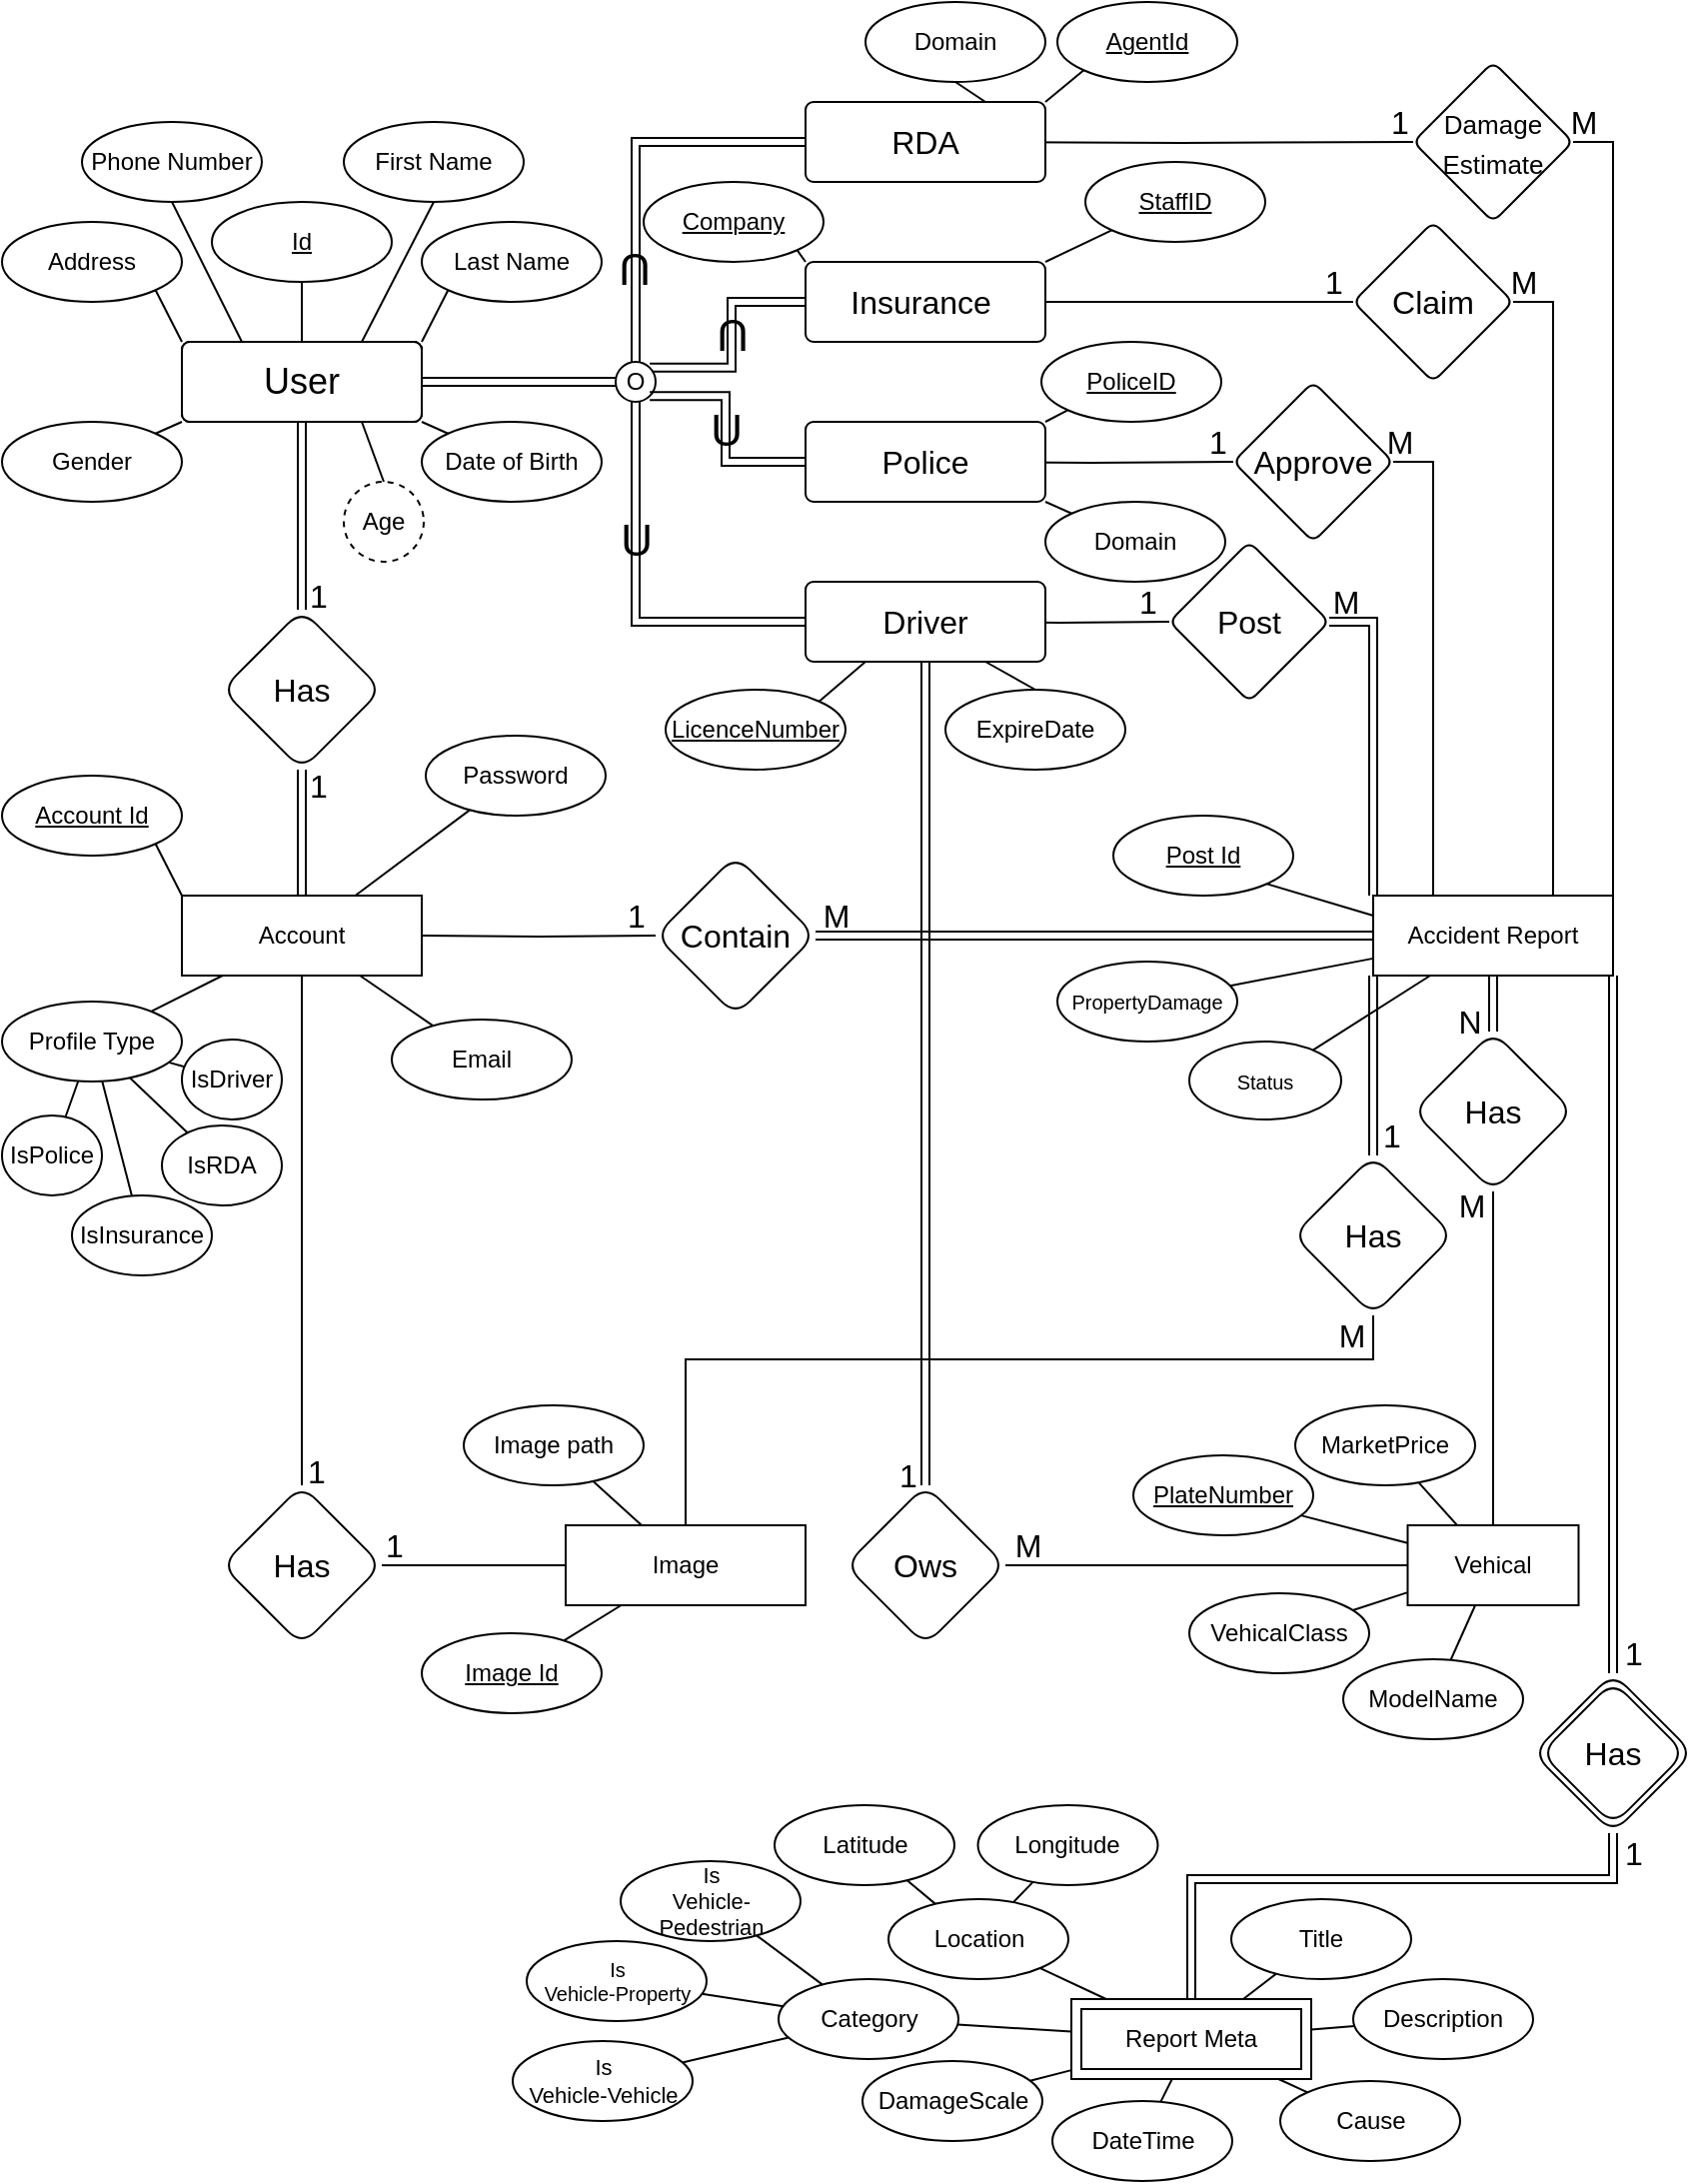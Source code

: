 <mxfile version="18.0.1" type="device" pages="4"><diagram id="sKVlW-ZS2M9zbzlrrj8v" name="ERDiagram"><mxGraphModel dx="1102" dy="873" grid="1" gridSize="10" guides="1" tooltips="1" connect="1" arrows="1" fold="1" page="1" pageScale="1" pageWidth="850" pageHeight="1100" math="0" shadow="0"><root><mxCell id="dLfjLjJ9gkTBkIeQkfE3-0"/><mxCell id="dLfjLjJ9gkTBkIeQkfE3-1" parent="dLfjLjJ9gkTBkIeQkfE3-0"/><mxCell id="YJT31TDqh3HJO8uDw-AD-0" style="shape=link;rounded=0;orthogonalLoop=1;jettySize=auto;html=1;entryX=0.5;entryY=1;entryDx=0;entryDy=0;endArrow=none;endFill=0;exitX=0;exitY=0.5;exitDx=0;exitDy=0;edgeStyle=orthogonalEdgeStyle;" parent="dLfjLjJ9gkTBkIeQkfE3-1" source="YJT31TDqh3HJO8uDw-AD-2" target="YJT31TDqh3HJO8uDw-AD-13" edge="1"><mxGeometry relative="1" as="geometry"/></mxCell><mxCell id="YJT31TDqh3HJO8uDw-AD-1" style="edgeStyle=orthogonalEdgeStyle;rounded=0;orthogonalLoop=1;jettySize=auto;html=1;exitX=1;exitY=0.5;exitDx=0;exitDy=0;entryX=0;entryY=0.5;entryDx=0;entryDy=0;fontFamily=Helvetica;fontSize=16;endArrow=none;endFill=0;" parent="dLfjLjJ9gkTBkIeQkfE3-1" target="YJT31TDqh3HJO8uDw-AD-52" edge="1"><mxGeometry relative="1" as="geometry"><mxPoint x="473" y="311" as="sourcePoint"/></mxGeometry></mxCell><mxCell id="6UC0TueiI9ci84cn2SsV-12" style="edgeStyle=orthogonalEdgeStyle;rounded=0;orthogonalLoop=1;jettySize=auto;html=1;exitX=0.5;exitY=1;exitDx=0;exitDy=0;entryX=0.5;entryY=0;entryDx=0;entryDy=0;endArrow=none;endFill=0;shape=link;" parent="dLfjLjJ9gkTBkIeQkfE3-1" source="YJT31TDqh3HJO8uDw-AD-2" target="6UC0TueiI9ci84cn2SsV-11" edge="1"><mxGeometry relative="1" as="geometry"/></mxCell><mxCell id="Gy-yvJuabPQ43zQ4b_gH-13" style="edgeStyle=none;rounded=0;orthogonalLoop=1;jettySize=auto;html=1;exitX=0.75;exitY=1;exitDx=0;exitDy=0;entryX=0.5;entryY=0;entryDx=0;entryDy=0;endArrow=none;endFill=0;" parent="dLfjLjJ9gkTBkIeQkfE3-1" source="YJT31TDqh3HJO8uDw-AD-2" target="Gy-yvJuabPQ43zQ4b_gH-12" edge="1"><mxGeometry relative="1" as="geometry"/></mxCell><mxCell id="YJT31TDqh3HJO8uDw-AD-2" value="Driver" style="rounded=1;arcSize=10;whiteSpace=wrap;html=1;align=center;fontSize=16;" parent="dLfjLjJ9gkTBkIeQkfE3-1" vertex="1"><mxGeometry x="402" y="291" width="120" height="40" as="geometry"/></mxCell><mxCell id="YJT31TDqh3HJO8uDw-AD-3" style="edgeStyle=orthogonalEdgeStyle;rounded=0;orthogonalLoop=1;jettySize=auto;html=1;entryX=0;entryY=0.5;entryDx=0;entryDy=0;endArrow=none;endFill=0;shape=link;" parent="dLfjLjJ9gkTBkIeQkfE3-1" source="YJT31TDqh3HJO8uDw-AD-6" target="YJT31TDqh3HJO8uDw-AD-13" edge="1"><mxGeometry relative="1" as="geometry"/></mxCell><mxCell id="YJT31TDqh3HJO8uDw-AD-4" style="edgeStyle=none;rounded=0;orthogonalLoop=1;jettySize=auto;html=1;exitX=0.25;exitY=0;exitDx=0;exitDy=0;entryX=0.5;entryY=1;entryDx=0;entryDy=0;endArrow=none;endFill=0;" parent="dLfjLjJ9gkTBkIeQkfE3-1" source="YJT31TDqh3HJO8uDw-AD-6" target="YJT31TDqh3HJO8uDw-AD-25" edge="1"><mxGeometry relative="1" as="geometry"/></mxCell><mxCell id="YJT31TDqh3HJO8uDw-AD-5" style="edgeStyle=none;rounded=0;orthogonalLoop=1;jettySize=auto;html=1;exitX=0.75;exitY=0;exitDx=0;exitDy=0;entryX=0.5;entryY=1;entryDx=0;entryDy=0;endArrow=none;endFill=0;" parent="dLfjLjJ9gkTBkIeQkfE3-1" source="YJT31TDqh3HJO8uDw-AD-6" target="YJT31TDqh3HJO8uDw-AD-20" edge="1"><mxGeometry relative="1" as="geometry"/></mxCell><mxCell id="YJT31TDqh3HJO8uDw-AD-6" value="User" style="rounded=1;arcSize=10;whiteSpace=wrap;html=1;align=center;" parent="dLfjLjJ9gkTBkIeQkfE3-1" vertex="1"><mxGeometry x="90" y="171" width="120" height="40" as="geometry"/></mxCell><mxCell id="YJT31TDqh3HJO8uDw-AD-7" style="edgeStyle=orthogonalEdgeStyle;rounded=0;orthogonalLoop=1;jettySize=auto;html=1;exitX=1;exitY=0.5;exitDx=0;exitDy=0;entryX=0;entryY=0.5;entryDx=0;entryDy=0;fontFamily=Helvetica;fontSize=16;endArrow=none;endFill=0;" parent="dLfjLjJ9gkTBkIeQkfE3-1" target="YJT31TDqh3HJO8uDw-AD-58" edge="1"><mxGeometry relative="1" as="geometry"><mxPoint x="473" y="71" as="sourcePoint"/><mxPoint x="634" y="71" as="targetPoint"/></mxGeometry></mxCell><mxCell id="Gy-yvJuabPQ43zQ4b_gH-24" style="edgeStyle=none;rounded=0;orthogonalLoop=1;jettySize=auto;html=1;exitX=1;exitY=0;exitDx=0;exitDy=0;entryX=0;entryY=1;entryDx=0;entryDy=0;endArrow=none;endFill=0;" parent="dLfjLjJ9gkTBkIeQkfE3-1" source="YJT31TDqh3HJO8uDw-AD-8" target="Gy-yvJuabPQ43zQ4b_gH-23" edge="1"><mxGeometry relative="1" as="geometry"/></mxCell><mxCell id="Gy-yvJuabPQ43zQ4b_gH-26" style="edgeStyle=none;rounded=0;orthogonalLoop=1;jettySize=auto;html=1;exitX=0.75;exitY=0;exitDx=0;exitDy=0;entryX=0.5;entryY=1;entryDx=0;entryDy=0;endArrow=none;endFill=0;" parent="dLfjLjJ9gkTBkIeQkfE3-1" source="YJT31TDqh3HJO8uDw-AD-8" target="Gy-yvJuabPQ43zQ4b_gH-25" edge="1"><mxGeometry relative="1" as="geometry"/></mxCell><mxCell id="YJT31TDqh3HJO8uDw-AD-8" value="RDA" style="rounded=1;arcSize=10;whiteSpace=wrap;html=1;align=center;fontSize=16;" parent="dLfjLjJ9gkTBkIeQkfE3-1" vertex="1"><mxGeometry x="402" y="51" width="120" height="40" as="geometry"/></mxCell><mxCell id="6UC0TueiI9ci84cn2SsV-1" style="edgeStyle=orthogonalEdgeStyle;rounded=0;orthogonalLoop=1;jettySize=auto;html=1;entryX=0;entryY=0.5;entryDx=0;entryDy=0;endArrow=none;endFill=0;" parent="dLfjLjJ9gkTBkIeQkfE3-1" source="YJT31TDqh3HJO8uDw-AD-10" target="6UC0TueiI9ci84cn2SsV-0" edge="1"><mxGeometry relative="1" as="geometry"/></mxCell><mxCell id="Gy-yvJuabPQ43zQ4b_gH-21" style="edgeStyle=none;rounded=0;orthogonalLoop=1;jettySize=auto;html=1;exitX=0;exitY=0;exitDx=0;exitDy=0;entryX=1;entryY=1;entryDx=0;entryDy=0;endArrow=none;endFill=0;" parent="dLfjLjJ9gkTBkIeQkfE3-1" source="YJT31TDqh3HJO8uDw-AD-10" target="Gy-yvJuabPQ43zQ4b_gH-20" edge="1"><mxGeometry relative="1" as="geometry"/></mxCell><mxCell id="YJT31TDqh3HJO8uDw-AD-10" value="&lt;span style=&quot;font-family: arial, sans-serif; font-size: 16px;&quot;&gt;Insurance&lt;/span&gt;&lt;span style=&quot;font-family: arial, sans-serif; font-size: 16px;&quot;&gt;&amp;nbsp;&lt;/span&gt;" style="rounded=1;arcSize=10;whiteSpace=wrap;html=1;align=center;fontSize=16;" parent="dLfjLjJ9gkTBkIeQkfE3-1" vertex="1"><mxGeometry x="402" y="131" width="120" height="40" as="geometry"/></mxCell><mxCell id="YJT31TDqh3HJO8uDw-AD-11" style="edgeStyle=orthogonalEdgeStyle;shape=link;rounded=0;orthogonalLoop=1;jettySize=auto;html=1;exitX=1;exitY=0;exitDx=0;exitDy=0;entryX=0;entryY=0.5;entryDx=0;entryDy=0;endArrow=none;endFill=0;" parent="dLfjLjJ9gkTBkIeQkfE3-1" source="YJT31TDqh3HJO8uDw-AD-13" target="YJT31TDqh3HJO8uDw-AD-10" edge="1"><mxGeometry relative="1" as="geometry"><Array as="points"><mxPoint x="365" y="184"/><mxPoint x="365" y="151"/></Array></mxGeometry></mxCell><mxCell id="YJT31TDqh3HJO8uDw-AD-12" style="edgeStyle=orthogonalEdgeStyle;shape=link;rounded=0;orthogonalLoop=1;jettySize=auto;html=1;exitX=0.5;exitY=0;exitDx=0;exitDy=0;entryX=0;entryY=0.5;entryDx=0;entryDy=0;endArrow=none;endFill=0;" parent="dLfjLjJ9gkTBkIeQkfE3-1" source="YJT31TDqh3HJO8uDw-AD-13" target="YJT31TDqh3HJO8uDw-AD-8" edge="1"><mxGeometry relative="1" as="geometry"/></mxCell><mxCell id="YJT31TDqh3HJO8uDw-AD-13" value="O" style="ellipse;whiteSpace=wrap;html=1;aspect=fixed;" parent="dLfjLjJ9gkTBkIeQkfE3-1" vertex="1"><mxGeometry x="307" y="181" width="20" height="20" as="geometry"/></mxCell><mxCell id="YJT31TDqh3HJO8uDw-AD-14" style="rounded=0;orthogonalLoop=1;jettySize=auto;html=1;entryX=0.5;entryY=0;entryDx=0;entryDy=0;endArrow=none;endFill=0;" parent="dLfjLjJ9gkTBkIeQkfE3-1" source="YJT31TDqh3HJO8uDw-AD-15" target="YJT31TDqh3HJO8uDw-AD-6" edge="1"><mxGeometry relative="1" as="geometry"/></mxCell><mxCell id="YJT31TDqh3HJO8uDw-AD-15" value="Id" style="ellipse;whiteSpace=wrap;html=1;align=center;fontStyle=4;" parent="dLfjLjJ9gkTBkIeQkfE3-1" vertex="1"><mxGeometry x="105" y="101" width="90" height="40" as="geometry"/></mxCell><mxCell id="YJT31TDqh3HJO8uDw-AD-16" style="edgeStyle=none;rounded=0;orthogonalLoop=1;jettySize=auto;html=1;exitX=0;exitY=1;exitDx=0;exitDy=0;entryX=1;entryY=0;entryDx=0;entryDy=0;endArrow=none;endFill=0;" parent="dLfjLjJ9gkTBkIeQkfE3-1" source="YJT31TDqh3HJO8uDw-AD-17" target="YJT31TDqh3HJO8uDw-AD-6" edge="1"><mxGeometry relative="1" as="geometry"/></mxCell><mxCell id="YJT31TDqh3HJO8uDw-AD-17" value="Last Name" style="ellipse;whiteSpace=wrap;html=1;align=center;" parent="dLfjLjJ9gkTBkIeQkfE3-1" vertex="1"><mxGeometry x="210" y="111" width="90" height="40" as="geometry"/></mxCell><mxCell id="YJT31TDqh3HJO8uDw-AD-18" style="edgeStyle=none;rounded=0;orthogonalLoop=1;jettySize=auto;html=1;entryX=1;entryY=1;entryDx=0;entryDy=0;endArrow=none;endFill=0;" parent="dLfjLjJ9gkTBkIeQkfE3-1" source="YJT31TDqh3HJO8uDw-AD-19" target="YJT31TDqh3HJO8uDw-AD-29" edge="1"><mxGeometry relative="1" as="geometry"/></mxCell><mxCell id="YJT31TDqh3HJO8uDw-AD-19" value="Date of Birth" style="ellipse;whiteSpace=wrap;html=1;align=center;" parent="dLfjLjJ9gkTBkIeQkfE3-1" vertex="1"><mxGeometry x="210" y="211" width="90" height="40" as="geometry"/></mxCell><mxCell id="YJT31TDqh3HJO8uDw-AD-20" value="First Name" style="ellipse;whiteSpace=wrap;html=1;align=center;" parent="dLfjLjJ9gkTBkIeQkfE3-1" vertex="1"><mxGeometry x="171" y="61" width="90" height="40" as="geometry"/></mxCell><mxCell id="YJT31TDqh3HJO8uDw-AD-21" style="edgeStyle=none;rounded=0;orthogonalLoop=1;jettySize=auto;html=1;exitX=1;exitY=0;exitDx=0;exitDy=0;entryX=0;entryY=1;entryDx=0;entryDy=0;endArrow=none;endFill=0;" parent="dLfjLjJ9gkTBkIeQkfE3-1" source="YJT31TDqh3HJO8uDw-AD-22" target="YJT31TDqh3HJO8uDw-AD-29" edge="1"><mxGeometry relative="1" as="geometry"/></mxCell><mxCell id="YJT31TDqh3HJO8uDw-AD-22" value="Gender" style="ellipse;whiteSpace=wrap;html=1;align=center;" parent="dLfjLjJ9gkTBkIeQkfE3-1" vertex="1"><mxGeometry y="211" width="90" height="40" as="geometry"/></mxCell><mxCell id="YJT31TDqh3HJO8uDw-AD-23" style="edgeStyle=none;rounded=0;orthogonalLoop=1;jettySize=auto;html=1;exitX=1;exitY=1;exitDx=0;exitDy=0;entryX=0;entryY=0;entryDx=0;entryDy=0;endArrow=none;endFill=0;" parent="dLfjLjJ9gkTBkIeQkfE3-1" source="YJT31TDqh3HJO8uDw-AD-24" target="YJT31TDqh3HJO8uDw-AD-6" edge="1"><mxGeometry relative="1" as="geometry"/></mxCell><mxCell id="YJT31TDqh3HJO8uDw-AD-24" value="Address" style="ellipse;whiteSpace=wrap;html=1;align=center;" parent="dLfjLjJ9gkTBkIeQkfE3-1" vertex="1"><mxGeometry y="111" width="90" height="40" as="geometry"/></mxCell><mxCell id="YJT31TDqh3HJO8uDw-AD-25" value="Phone Number" style="ellipse;whiteSpace=wrap;html=1;align=center;" parent="dLfjLjJ9gkTBkIeQkfE3-1" vertex="1"><mxGeometry x="40" y="61" width="90" height="40" as="geometry"/></mxCell><mxCell id="YJT31TDqh3HJO8uDw-AD-26" value="User" style="rounded=1;arcSize=10;whiteSpace=wrap;html=1;align=center;" parent="dLfjLjJ9gkTBkIeQkfE3-1" vertex="1"><mxGeometry x="90" y="171" width="120" height="40" as="geometry"/></mxCell><mxCell id="YJT31TDqh3HJO8uDw-AD-27" value="User" style="rounded=1;arcSize=10;whiteSpace=wrap;html=1;align=center;" parent="dLfjLjJ9gkTBkIeQkfE3-1" vertex="1"><mxGeometry x="90" y="171" width="120" height="40" as="geometry"/></mxCell><mxCell id="YJT31TDqh3HJO8uDw-AD-28" style="edgeStyle=orthogonalEdgeStyle;shape=link;rounded=0;orthogonalLoop=1;jettySize=auto;html=1;exitX=0.5;exitY=1;exitDx=0;exitDy=0;entryX=0.5;entryY=0;entryDx=0;entryDy=0;fontFamily=Helvetica;fontSize=16;endArrow=none;endFill=0;" parent="dLfjLjJ9gkTBkIeQkfE3-1" source="YJT31TDqh3HJO8uDw-AD-29" target="YJT31TDqh3HJO8uDw-AD-34" edge="1"><mxGeometry relative="1" as="geometry"/></mxCell><mxCell id="Px3ftoKdwBiILaIdPpzV-8" style="rounded=0;orthogonalLoop=1;jettySize=auto;html=1;exitX=0.75;exitY=1;exitDx=0;exitDy=0;entryX=0.5;entryY=0;entryDx=0;entryDy=0;fontSize=13;startArrow=none;startFill=0;endArrow=none;endFill=0;sourcePerimeterSpacing=0;" parent="dLfjLjJ9gkTBkIeQkfE3-1" source="YJT31TDqh3HJO8uDw-AD-29" target="Px3ftoKdwBiILaIdPpzV-7" edge="1"><mxGeometry relative="1" as="geometry"/></mxCell><mxCell id="YJT31TDqh3HJO8uDw-AD-29" value="User" style="rounded=1;arcSize=10;whiteSpace=wrap;html=1;align=center;fontSize=18;" parent="dLfjLjJ9gkTBkIeQkfE3-1" vertex="1"><mxGeometry x="90" y="171" width="120" height="40" as="geometry"/></mxCell><mxCell id="YJT31TDqh3HJO8uDw-AD-30" style="edgeStyle=orthogonalEdgeStyle;rounded=0;orthogonalLoop=1;jettySize=auto;html=1;exitX=0;exitY=0.5;exitDx=0;exitDy=0;fontSize=18;endArrow=none;endFill=0;shape=link;entryX=1;entryY=1;entryDx=0;entryDy=0;" parent="dLfjLjJ9gkTBkIeQkfE3-1" source="YJT31TDqh3HJO8uDw-AD-32" target="YJT31TDqh3HJO8uDw-AD-13" edge="1"><mxGeometry relative="1" as="geometry"><mxPoint x="362" y="201" as="targetPoint"/><Array as="points"><mxPoint x="362" y="231"/><mxPoint x="362" y="198"/></Array></mxGeometry></mxCell><mxCell id="YJT31TDqh3HJO8uDw-AD-31" style="edgeStyle=orthogonalEdgeStyle;rounded=0;orthogonalLoop=1;jettySize=auto;html=1;exitX=1;exitY=0.5;exitDx=0;exitDy=0;entryX=0;entryY=0.5;entryDx=0;entryDy=0;fontFamily=Helvetica;fontSize=16;endArrow=none;endFill=0;" parent="dLfjLjJ9gkTBkIeQkfE3-1" target="YJT31TDqh3HJO8uDw-AD-56" edge="1"><mxGeometry relative="1" as="geometry"><mxPoint x="473" y="231" as="sourcePoint"/></mxGeometry></mxCell><mxCell id="Gy-yvJuabPQ43zQ4b_gH-15" style="edgeStyle=none;rounded=0;orthogonalLoop=1;jettySize=auto;html=1;exitX=1;exitY=0;exitDx=0;exitDy=0;entryX=0;entryY=1;entryDx=0;entryDy=0;endArrow=none;endFill=0;" parent="dLfjLjJ9gkTBkIeQkfE3-1" source="YJT31TDqh3HJO8uDw-AD-32" target="Gy-yvJuabPQ43zQ4b_gH-14" edge="1"><mxGeometry relative="1" as="geometry"/></mxCell><mxCell id="Gy-yvJuabPQ43zQ4b_gH-17" style="edgeStyle=none;rounded=0;orthogonalLoop=1;jettySize=auto;html=1;exitX=1;exitY=1;exitDx=0;exitDy=0;entryX=0;entryY=0;entryDx=0;entryDy=0;endArrow=none;endFill=0;" parent="dLfjLjJ9gkTBkIeQkfE3-1" source="YJT31TDqh3HJO8uDw-AD-32" target="Gy-yvJuabPQ43zQ4b_gH-16" edge="1"><mxGeometry relative="1" as="geometry"/></mxCell><mxCell id="YJT31TDqh3HJO8uDw-AD-32" value="&lt;span style=&quot;font-family: arial, sans-serif; font-size: 16px;&quot;&gt;Police&lt;/span&gt;" style="rounded=1;arcSize=10;whiteSpace=wrap;html=1;align=center;fontSize=16;" parent="dLfjLjJ9gkTBkIeQkfE3-1" vertex="1"><mxGeometry x="402" y="211" width="120" height="40" as="geometry"/></mxCell><mxCell id="Px3ftoKdwBiILaIdPpzV-2" style="edgeStyle=orthogonalEdgeStyle;rounded=0;orthogonalLoop=1;jettySize=auto;html=1;exitX=0.5;exitY=1;exitDx=0;exitDy=0;entryX=0.5;entryY=0;entryDx=0;entryDy=0;startArrow=diamond;startFill=0;endArrow=none;endFill=0;sourcePerimeterSpacing=0;shape=link;" parent="dLfjLjJ9gkTBkIeQkfE3-1" source="YJT31TDqh3HJO8uDw-AD-34" target="Px3ftoKdwBiILaIdPpzV-0" edge="1"><mxGeometry relative="1" as="geometry"/></mxCell><mxCell id="YJT31TDqh3HJO8uDw-AD-34" value="Has" style="shape=rhombus;double=0;perimeter=rhombusPerimeter;whiteSpace=wrap;html=1;align=center;rounded=1;fontFamily=Helvetica;fontSize=16;" parent="dLfjLjJ9gkTBkIeQkfE3-1" vertex="1"><mxGeometry x="110" y="305" width="80" height="80" as="geometry"/></mxCell><mxCell id="YJT31TDqh3HJO8uDw-AD-35" value="" style="edgeStyle=orthogonalEdgeStyle;rounded=0;orthogonalLoop=1;jettySize=auto;html=1;fontFamily=Helvetica;fontSize=16;endArrow=none;endFill=0;" parent="dLfjLjJ9gkTBkIeQkfE3-1" target="YJT31TDqh3HJO8uDw-AD-42" edge="1"><mxGeometry relative="1" as="geometry"><mxPoint x="210" y="468" as="sourcePoint"/></mxGeometry></mxCell><mxCell id="YJT31TDqh3HJO8uDw-AD-36" style="edgeStyle=orthogonalEdgeStyle;rounded=0;orthogonalLoop=1;jettySize=auto;html=1;fontFamily=Helvetica;fontSize=16;endArrow=none;endFill=0;" parent="dLfjLjJ9gkTBkIeQkfE3-1" source="Px3ftoKdwBiILaIdPpzV-0" target="Px3ftoKdwBiILaIdPpzV-3" edge="1"><mxGeometry relative="1" as="geometry"><mxPoint x="150" y="531" as="sourcePoint"/><mxPoint x="150" y="671" as="targetPoint"/></mxGeometry></mxCell><mxCell id="YJT31TDqh3HJO8uDw-AD-37" style="edgeStyle=none;rounded=0;orthogonalLoop=1;jettySize=auto;html=1;fontFamily=Helvetica;fontSize=16;endArrow=none;endFill=0;" parent="dLfjLjJ9gkTBkIeQkfE3-1" source="Px3ftoKdwBiILaIdPpzV-0" target="YJT31TDqh3HJO8uDw-AD-93" edge="1"><mxGeometry relative="1" as="geometry"><mxPoint x="210" y="488" as="sourcePoint"/></mxGeometry></mxCell><mxCell id="YJT31TDqh3HJO8uDw-AD-39" value="1" style="text;html=1;align=center;verticalAlign=middle;resizable=0;points=[];autosize=1;strokeColor=none;fillColor=none;fontSize=16;fontFamily=Helvetica;" parent="dLfjLjJ9gkTBkIeQkfE3-1" vertex="1"><mxGeometry x="148" y="383" width="20" height="20" as="geometry"/></mxCell><mxCell id="YJT31TDqh3HJO8uDw-AD-40" value="1" style="text;html=1;align=center;verticalAlign=middle;resizable=0;points=[];autosize=1;strokeColor=none;fillColor=none;fontSize=16;fontFamily=Helvetica;" parent="dLfjLjJ9gkTBkIeQkfE3-1" vertex="1"><mxGeometry x="148" y="288" width="20" height="20" as="geometry"/></mxCell><mxCell id="YJT31TDqh3HJO8uDw-AD-41" style="edgeStyle=orthogonalEdgeStyle;rounded=0;orthogonalLoop=1;jettySize=auto;html=1;exitX=1;exitY=0.5;exitDx=0;exitDy=0;entryX=0;entryY=0.5;entryDx=0;entryDy=0;fontFamily=Helvetica;fontSize=16;endArrow=none;endFill=0;shape=link;" parent="dLfjLjJ9gkTBkIeQkfE3-1" source="YJT31TDqh3HJO8uDw-AD-42" target="YJT31TDqh3HJO8uDw-AD-48" edge="1"><mxGeometry relative="1" as="geometry"/></mxCell><mxCell id="YJT31TDqh3HJO8uDw-AD-42" value="Contain" style="shape=rhombus;double=0;perimeter=rhombusPerimeter;whiteSpace=wrap;html=1;align=center;rounded=1;fontFamily=Helvetica;fontSize=16;" parent="dLfjLjJ9gkTBkIeQkfE3-1" vertex="1"><mxGeometry x="327" y="428" width="80" height="80" as="geometry"/></mxCell><mxCell id="YJT31TDqh3HJO8uDw-AD-44" style="edgeStyle=none;rounded=0;orthogonalLoop=1;jettySize=auto;html=1;fontFamily=Helvetica;fontSize=16;endArrow=none;endFill=0;" parent="dLfjLjJ9gkTBkIeQkfE3-1" source="yJuxA2BGv143KHE8nK6T-22" target="YJT31TDqh3HJO8uDw-AD-82" edge="1"><mxGeometry relative="1" as="geometry"><mxPoint x="316" y="975" as="sourcePoint"/></mxGeometry></mxCell><mxCell id="YJT31TDqh3HJO8uDw-AD-45" style="edgeStyle=none;rounded=0;orthogonalLoop=1;jettySize=auto;html=1;fontFamily=Helvetica;fontSize=16;endArrow=none;endFill=0;" parent="dLfjLjJ9gkTBkIeQkfE3-1" source="yJuxA2BGv143KHE8nK6T-22" target="YJT31TDqh3HJO8uDw-AD-83" edge="1"><mxGeometry relative="1" as="geometry"><mxPoint x="326" y="1011.236" as="sourcePoint"/></mxGeometry></mxCell><mxCell id="YJT31TDqh3HJO8uDw-AD-46" style="edgeStyle=none;rounded=0;orthogonalLoop=1;jettySize=auto;html=1;fontFamily=Helvetica;fontSize=16;endArrow=none;endFill=0;" parent="dLfjLjJ9gkTBkIeQkfE3-1" source="yJuxA2BGv143KHE8nK6T-22" target="YJT31TDqh3HJO8uDw-AD-84" edge="1"><mxGeometry relative="1" as="geometry"><mxPoint x="316" y="985" as="sourcePoint"/></mxGeometry></mxCell><mxCell id="Gy-yvJuabPQ43zQ4b_gH-30" style="edgeStyle=none;rounded=0;orthogonalLoop=1;jettySize=auto;html=1;fontSize=10;endArrow=none;endFill=0;" parent="dLfjLjJ9gkTBkIeQkfE3-1" source="YJT31TDqh3HJO8uDw-AD-48" target="Gy-yvJuabPQ43zQ4b_gH-29" edge="1"><mxGeometry relative="1" as="geometry"/></mxCell><mxCell id="3tvuK1MHFDyJtVYscKno-1" style="edgeStyle=none;rounded=0;orthogonalLoop=1;jettySize=auto;html=1;startArrow=none;startFill=0;endArrow=none;endFill=0;startSize=13;endSize=6;strokeWidth=1;" parent="dLfjLjJ9gkTBkIeQkfE3-1" source="yJuxA2BGv143KHE8nK6T-22" target="3tvuK1MHFDyJtVYscKno-2" edge="1"><mxGeometry relative="1" as="geometry"><mxPoint x="136" y="1120" as="targetPoint"/></mxGeometry></mxCell><mxCell id="yJuxA2BGv143KHE8nK6T-14" value="" style="edgeStyle=none;rounded=0;orthogonalLoop=1;jettySize=auto;html=1;fontSize=10;endArrow=none;endFill=0;" parent="dLfjLjJ9gkTBkIeQkfE3-1" source="yJuxA2BGv143KHE8nK6T-22" target="YJT31TDqh3HJO8uDw-AD-94" edge="1"><mxGeometry relative="1" as="geometry"><mxPoint x="326" y="993.418" as="sourcePoint"/></mxGeometry></mxCell><mxCell id="yJuxA2BGv143KHE8nK6T-15" style="edgeStyle=orthogonalEdgeStyle;rounded=0;orthogonalLoop=1;jettySize=auto;html=1;entryX=0.5;entryY=0;entryDx=0;entryDy=0;fontSize=10;endArrow=none;endFill=0;shape=link;exitX=0.5;exitY=1;exitDx=0;exitDy=0;" parent="dLfjLjJ9gkTBkIeQkfE3-1" source="YJT31TDqh3HJO8uDw-AD-48" target="6UC0TueiI9ci84cn2SsV-6" edge="1"><mxGeometry relative="1" as="geometry"><mxPoint x="867" y="568" as="sourcePoint"/></mxGeometry></mxCell><mxCell id="yJuxA2BGv143KHE8nK6T-21" style="edgeStyle=orthogonalEdgeStyle;rounded=0;orthogonalLoop=1;jettySize=auto;html=1;fontSize=10;endArrow=none;endFill=0;shape=link;startArrow=none;exitX=0.5;exitY=1;exitDx=0;exitDy=0;" parent="dLfjLjJ9gkTBkIeQkfE3-1" source="yJuxA2BGv143KHE8nK6T-23" target="yJuxA2BGv143KHE8nK6T-22" edge="1"><mxGeometry relative="1" as="geometry"><mxPoint x="646.5" y="816" as="targetPoint"/><mxPoint x="790" y="1000" as="sourcePoint"/><Array as="points"><mxPoint x="806" y="940"/><mxPoint x="595" y="940"/></Array></mxGeometry></mxCell><mxCell id="YJT31TDqh3HJO8uDw-AD-48" value="Accident Report" style="shape=ext;margin=3;double=0;whiteSpace=wrap;html=1;align=center;strokeWidth=1;" parent="dLfjLjJ9gkTBkIeQkfE3-1" vertex="1"><mxGeometry x="686" y="448" width="120" height="40" as="geometry"/></mxCell><mxCell id="YJT31TDqh3HJO8uDw-AD-49" value="1" style="text;html=1;align=center;verticalAlign=middle;resizable=0;points=[];autosize=1;strokeColor=none;fillColor=none;fontSize=16;fontFamily=Helvetica;" parent="dLfjLjJ9gkTBkIeQkfE3-1" vertex="1"><mxGeometry x="307" y="448" width="20" height="20" as="geometry"/></mxCell><mxCell id="YJT31TDqh3HJO8uDw-AD-50" value="M" style="text;html=1;align=center;verticalAlign=middle;resizable=0;points=[];autosize=1;strokeColor=none;fillColor=none;fontSize=16;fontFamily=Helvetica;" parent="dLfjLjJ9gkTBkIeQkfE3-1" vertex="1"><mxGeometry x="402" y="448" width="30" height="20" as="geometry"/></mxCell><mxCell id="Px3ftoKdwBiILaIdPpzV-5" style="edgeStyle=orthogonalEdgeStyle;shape=link;rounded=0;orthogonalLoop=1;jettySize=auto;html=1;entryX=0;entryY=0;entryDx=0;entryDy=0;fontSize=13;startArrow=diamond;startFill=0;endArrow=none;endFill=0;sourcePerimeterSpacing=0;" parent="dLfjLjJ9gkTBkIeQkfE3-1" source="YJT31TDqh3HJO8uDw-AD-52" target="YJT31TDqh3HJO8uDw-AD-48" edge="1"><mxGeometry relative="1" as="geometry"/></mxCell><mxCell id="YJT31TDqh3HJO8uDw-AD-52" value="Post" style="rhombus;whiteSpace=wrap;html=1;fontSize=16;rounded=1;arcSize=10;" parent="dLfjLjJ9gkTBkIeQkfE3-1" vertex="1"><mxGeometry x="584" y="271" width="80" height="80" as="geometry"/></mxCell><mxCell id="YJT31TDqh3HJO8uDw-AD-53" value="M" style="text;html=1;align=center;verticalAlign=middle;resizable=0;points=[];autosize=1;strokeColor=none;fillColor=none;fontSize=16;fontFamily=Helvetica;" parent="dLfjLjJ9gkTBkIeQkfE3-1" vertex="1"><mxGeometry x="657" y="291" width="30" height="20" as="geometry"/></mxCell><mxCell id="YJT31TDqh3HJO8uDw-AD-54" value="1" style="text;html=1;align=center;verticalAlign=middle;resizable=0;points=[];autosize=1;strokeColor=none;fillColor=none;fontSize=16;fontFamily=Helvetica;" parent="dLfjLjJ9gkTBkIeQkfE3-1" vertex="1"><mxGeometry x="563" y="291" width="20" height="20" as="geometry"/></mxCell><mxCell id="Px3ftoKdwBiILaIdPpzV-4" style="edgeStyle=orthogonalEdgeStyle;rounded=0;orthogonalLoop=1;jettySize=auto;html=1;fontSize=13;startArrow=none;startFill=0;endArrow=none;endFill=0;sourcePerimeterSpacing=0;entryX=0.25;entryY=0;entryDx=0;entryDy=0;exitX=1;exitY=0.5;exitDx=0;exitDy=0;" parent="dLfjLjJ9gkTBkIeQkfE3-1" source="YJT31TDqh3HJO8uDw-AD-56" target="YJT31TDqh3HJO8uDw-AD-48" edge="1"><mxGeometry relative="1" as="geometry"><Array as="points"/><mxPoint x="727" y="421" as="targetPoint"/></mxGeometry></mxCell><mxCell id="YJT31TDqh3HJO8uDw-AD-56" value="Approve" style="rhombus;whiteSpace=wrap;html=1;fontSize=16;rounded=1;arcSize=10;" parent="dLfjLjJ9gkTBkIeQkfE3-1" vertex="1"><mxGeometry x="616" y="191" width="80" height="80" as="geometry"/></mxCell><mxCell id="YJT31TDqh3HJO8uDw-AD-57" style="edgeStyle=orthogonalEdgeStyle;rounded=0;orthogonalLoop=1;jettySize=auto;html=1;exitX=1;exitY=0.5;exitDx=0;exitDy=0;fontFamily=Helvetica;fontSize=16;endArrow=none;endFill=0;entryX=1;entryY=0;entryDx=0;entryDy=0;" parent="dLfjLjJ9gkTBkIeQkfE3-1" source="YJT31TDqh3HJO8uDw-AD-58" target="YJT31TDqh3HJO8uDw-AD-48" edge="1"><mxGeometry relative="1" as="geometry"><mxPoint x="747" y="381" as="targetPoint"/></mxGeometry></mxCell><mxCell id="YJT31TDqh3HJO8uDw-AD-58" value="&lt;font style=&quot;font-size: 13px&quot;&gt;Damage&lt;br&gt;Estimate&lt;/font&gt;" style="rhombus;whiteSpace=wrap;html=1;fontSize=16;rounded=1;arcSize=10;" parent="dLfjLjJ9gkTBkIeQkfE3-1" vertex="1"><mxGeometry x="706" y="31" width="80" height="80" as="geometry"/></mxCell><mxCell id="YJT31TDqh3HJO8uDw-AD-61" style="rounded=0;orthogonalLoop=1;jettySize=auto;html=1;exitX=1;exitY=1;exitDx=0;exitDy=0;entryX=0;entryY=0;entryDx=0;entryDy=0;fontFamily=Helvetica;fontSize=16;endArrow=none;endFill=0;" parent="dLfjLjJ9gkTBkIeQkfE3-1" source="YJT31TDqh3HJO8uDw-AD-62" target="Px3ftoKdwBiILaIdPpzV-0" edge="1"><mxGeometry relative="1" as="geometry"><mxPoint x="90" y="448" as="targetPoint"/></mxGeometry></mxCell><mxCell id="YJT31TDqh3HJO8uDw-AD-62" value="Account Id" style="ellipse;whiteSpace=wrap;html=1;align=center;fontStyle=4;" parent="dLfjLjJ9gkTBkIeQkfE3-1" vertex="1"><mxGeometry y="388" width="90" height="40" as="geometry"/></mxCell><mxCell id="YJT31TDqh3HJO8uDw-AD-63" style="edgeStyle=none;rounded=0;orthogonalLoop=1;jettySize=auto;html=1;fontFamily=Helvetica;fontSize=16;endArrow=none;endFill=0;" parent="dLfjLjJ9gkTBkIeQkfE3-1" source="YJT31TDqh3HJO8uDw-AD-64" target="Px3ftoKdwBiILaIdPpzV-0" edge="1"><mxGeometry relative="1" as="geometry"><mxPoint x="210" y="448" as="targetPoint"/></mxGeometry></mxCell><mxCell id="bCPtGM6lPvhJWqTRsyUY-4" style="rounded=0;orthogonalLoop=1;jettySize=auto;html=1;fontSize=12;startArrow=none;startFill=0;endArrow=none;endFill=0;" parent="dLfjLjJ9gkTBkIeQkfE3-1" source="YJT31TDqh3HJO8uDw-AD-64" target="bCPtGM6lPvhJWqTRsyUY-3" edge="1"><mxGeometry relative="1" as="geometry"/></mxCell><mxCell id="rJPtda0pG-dOJp9lvUSa-1" style="rounded=0;orthogonalLoop=1;jettySize=auto;html=1;endArrow=none;endFill=0;" parent="dLfjLjJ9gkTBkIeQkfE3-1" source="YJT31TDqh3HJO8uDw-AD-64" target="rJPtda0pG-dOJp9lvUSa-0" edge="1"><mxGeometry relative="1" as="geometry"/></mxCell><mxCell id="YJT31TDqh3HJO8uDw-AD-64" value="Profile Type" style="ellipse;whiteSpace=wrap;html=1;align=center;" parent="dLfjLjJ9gkTBkIeQkfE3-1" vertex="1"><mxGeometry y="501" width="90" height="40" as="geometry"/></mxCell><mxCell id="YJT31TDqh3HJO8uDw-AD-65" style="edgeStyle=orthogonalEdgeStyle;rounded=0;orthogonalLoop=1;jettySize=auto;html=1;fontFamily=Helvetica;fontSize=16;endArrow=none;endFill=0;exitX=0.5;exitY=1;exitDx=0;exitDy=0;" parent="dLfjLjJ9gkTBkIeQkfE3-1" source="YJT31TDqh3HJO8uDw-AD-66" target="YJT31TDqh3HJO8uDw-AD-68" edge="1"><mxGeometry relative="1" as="geometry"><mxPoint x="590" y="630" as="targetPoint"/><Array as="points"><mxPoint x="686" y="680"/><mxPoint x="342" y="680"/></Array></mxGeometry></mxCell><mxCell id="YJT31TDqh3HJO8uDw-AD-66" value="Has" style="shape=rhombus;double=0;perimeter=rhombusPerimeter;whiteSpace=wrap;html=1;align=center;rounded=1;fontFamily=Helvetica;fontSize=16;" parent="dLfjLjJ9gkTBkIeQkfE3-1" vertex="1"><mxGeometry x="646" y="578" width="80" height="80" as="geometry"/></mxCell><mxCell id="YJT31TDqh3HJO8uDw-AD-67" style="edgeStyle=none;rounded=0;orthogonalLoop=1;jettySize=auto;html=1;fontFamily=Helvetica;fontSize=16;endArrow=none;endFill=0;" parent="dLfjLjJ9gkTBkIeQkfE3-1" source="YJT31TDqh3HJO8uDw-AD-68" target="YJT31TDqh3HJO8uDw-AD-77" edge="1"><mxGeometry relative="1" as="geometry"/></mxCell><mxCell id="YJT31TDqh3HJO8uDw-AD-68" value="Image" style="shape=ext;margin=3;double=0;whiteSpace=wrap;html=1;align=center;strokeWidth=1;" parent="dLfjLjJ9gkTBkIeQkfE3-1" vertex="1"><mxGeometry x="282" y="763" width="120" height="40" as="geometry"/></mxCell><mxCell id="YJT31TDqh3HJO8uDw-AD-69" style="edgeStyle=orthogonalEdgeStyle;rounded=0;orthogonalLoop=1;jettySize=auto;html=1;fontFamily=Helvetica;fontSize=16;endArrow=none;endFill=0;exitX=1;exitY=0.5;exitDx=0;exitDy=0;" parent="dLfjLjJ9gkTBkIeQkfE3-1" source="Px3ftoKdwBiILaIdPpzV-3" target="YJT31TDqh3HJO8uDw-AD-68" edge="1"><mxGeometry relative="1" as="geometry"><mxPoint x="240" y="696" as="sourcePoint"/></mxGeometry></mxCell><mxCell id="YJT31TDqh3HJO8uDw-AD-71" value="1" style="text;html=1;align=center;verticalAlign=middle;resizable=0;points=[];autosize=1;strokeColor=none;fillColor=none;fontSize=16;fontFamily=Helvetica;" parent="dLfjLjJ9gkTBkIeQkfE3-1" vertex="1"><mxGeometry x="186" y="763" width="20" height="20" as="geometry"/></mxCell><mxCell id="YJT31TDqh3HJO8uDw-AD-72" value="1" style="text;html=1;align=center;verticalAlign=middle;resizable=0;points=[];autosize=1;strokeColor=none;fillColor=none;fontSize=16;fontFamily=Helvetica;" parent="dLfjLjJ9gkTBkIeQkfE3-1" vertex="1"><mxGeometry x="147" y="726" width="20" height="20" as="geometry"/></mxCell><mxCell id="YJT31TDqh3HJO8uDw-AD-73" value="M" style="text;html=1;align=center;verticalAlign=middle;resizable=0;points=[];autosize=1;strokeColor=none;fillColor=none;fontSize=16;fontFamily=Helvetica;" parent="dLfjLjJ9gkTBkIeQkfE3-1" vertex="1"><mxGeometry x="660" y="658" width="30" height="20" as="geometry"/></mxCell><mxCell id="YJT31TDqh3HJO8uDw-AD-75" style="edgeStyle=none;rounded=0;orthogonalLoop=1;jettySize=auto;html=1;fontFamily=Helvetica;fontSize=16;endArrow=none;endFill=0;" parent="dLfjLjJ9gkTBkIeQkfE3-1" source="YJT31TDqh3HJO8uDw-AD-76" target="YJT31TDqh3HJO8uDw-AD-68" edge="1"><mxGeometry relative="1" as="geometry"/></mxCell><mxCell id="YJT31TDqh3HJO8uDw-AD-76" value="Image Id" style="ellipse;whiteSpace=wrap;html=1;align=center;fontStyle=4;" parent="dLfjLjJ9gkTBkIeQkfE3-1" vertex="1"><mxGeometry x="210" y="817" width="90" height="40" as="geometry"/></mxCell><mxCell id="YJT31TDqh3HJO8uDw-AD-77" value="Image path" style="ellipse;whiteSpace=wrap;html=1;align=center;" parent="dLfjLjJ9gkTBkIeQkfE3-1" vertex="1"><mxGeometry x="231" y="703" width="90" height="40" as="geometry"/></mxCell><mxCell id="YJT31TDqh3HJO8uDw-AD-78" style="edgeStyle=none;rounded=0;orthogonalLoop=1;jettySize=auto;html=1;exitX=1;exitY=1;exitDx=0;exitDy=0;entryX=0;entryY=0.25;entryDx=0;entryDy=0;fontFamily=Helvetica;fontSize=16;endArrow=none;endFill=0;" parent="dLfjLjJ9gkTBkIeQkfE3-1" source="YJT31TDqh3HJO8uDw-AD-79" target="YJT31TDqh3HJO8uDw-AD-48" edge="1"><mxGeometry relative="1" as="geometry"/></mxCell><mxCell id="YJT31TDqh3HJO8uDw-AD-79" value="Post Id" style="ellipse;whiteSpace=wrap;html=1;align=center;fontStyle=4;" parent="dLfjLjJ9gkTBkIeQkfE3-1" vertex="1"><mxGeometry x="556" y="408" width="90" height="40" as="geometry"/></mxCell><mxCell id="YJT31TDqh3HJO8uDw-AD-80" style="edgeStyle=none;rounded=0;orthogonalLoop=1;jettySize=auto;html=1;fontFamily=Helvetica;fontSize=16;endArrow=none;endFill=0;" parent="dLfjLjJ9gkTBkIeQkfE3-1" source="YJT31TDqh3HJO8uDw-AD-81" target="yJuxA2BGv143KHE8nK6T-22" edge="1"><mxGeometry relative="1" as="geometry"/></mxCell><mxCell id="YJT31TDqh3HJO8uDw-AD-81" value="Title" style="ellipse;whiteSpace=wrap;html=1;align=center;" parent="dLfjLjJ9gkTBkIeQkfE3-1" vertex="1"><mxGeometry x="615" y="950" width="90" height="40" as="geometry"/></mxCell><mxCell id="yJuxA2BGv143KHE8nK6T-7" style="edgeStyle=none;rounded=0;orthogonalLoop=1;jettySize=auto;html=1;fontSize=11;endArrow=none;endFill=0;" parent="dLfjLjJ9gkTBkIeQkfE3-1" source="YJT31TDqh3HJO8uDw-AD-82" target="yJuxA2BGv143KHE8nK6T-6" edge="1"><mxGeometry relative="1" as="geometry"/></mxCell><mxCell id="yJuxA2BGv143KHE8nK6T-9" style="edgeStyle=none;rounded=0;orthogonalLoop=1;jettySize=auto;html=1;fontSize=11;endArrow=none;endFill=0;" parent="dLfjLjJ9gkTBkIeQkfE3-1" source="YJT31TDqh3HJO8uDw-AD-82" target="yJuxA2BGv143KHE8nK6T-8" edge="1"><mxGeometry relative="1" as="geometry"/></mxCell><mxCell id="yJuxA2BGv143KHE8nK6T-11" style="edgeStyle=none;rounded=0;orthogonalLoop=1;jettySize=auto;html=1;fontSize=10;endArrow=none;endFill=0;" parent="dLfjLjJ9gkTBkIeQkfE3-1" source="YJT31TDqh3HJO8uDw-AD-82" target="yJuxA2BGv143KHE8nK6T-10" edge="1"><mxGeometry relative="1" as="geometry"/></mxCell><mxCell id="YJT31TDqh3HJO8uDw-AD-82" value="Category" style="ellipse;whiteSpace=wrap;html=1;align=center;" parent="dLfjLjJ9gkTBkIeQkfE3-1" vertex="1"><mxGeometry x="388.5" y="990" width="90" height="40" as="geometry"/></mxCell><mxCell id="YJT31TDqh3HJO8uDw-AD-83" value="Cause" style="ellipse;whiteSpace=wrap;html=1;align=center;" parent="dLfjLjJ9gkTBkIeQkfE3-1" vertex="1"><mxGeometry x="639.5" y="1041" width="90" height="40" as="geometry"/></mxCell><mxCell id="YJT31TDqh3HJO8uDw-AD-84" value="Description" style="ellipse;whiteSpace=wrap;html=1;align=center;" parent="dLfjLjJ9gkTBkIeQkfE3-1" vertex="1"><mxGeometry x="676" y="990" width="90" height="40" as="geometry"/></mxCell><mxCell id="YJT31TDqh3HJO8uDw-AD-85" value="M" style="text;html=1;align=center;verticalAlign=middle;resizable=0;points=[];autosize=1;strokeColor=none;fillColor=none;fontSize=16;fontFamily=Helvetica;" parent="dLfjLjJ9gkTBkIeQkfE3-1" vertex="1"><mxGeometry x="684" y="211" width="30" height="20" as="geometry"/></mxCell><mxCell id="YJT31TDqh3HJO8uDw-AD-86" value="M" style="text;html=1;align=center;verticalAlign=middle;resizable=0;points=[];autosize=1;strokeColor=none;fillColor=none;fontSize=16;fontFamily=Helvetica;" parent="dLfjLjJ9gkTBkIeQkfE3-1" vertex="1"><mxGeometry x="746" y="131" width="30" height="20" as="geometry"/></mxCell><mxCell id="YJT31TDqh3HJO8uDw-AD-89" value="1" style="text;html=1;align=center;verticalAlign=middle;resizable=0;points=[];autosize=1;strokeColor=none;fillColor=none;fontSize=16;fontFamily=Helvetica;" parent="dLfjLjJ9gkTBkIeQkfE3-1" vertex="1"><mxGeometry x="656" y="131" width="20" height="20" as="geometry"/></mxCell><mxCell id="YJT31TDqh3HJO8uDw-AD-90" value="1" style="text;html=1;align=center;verticalAlign=middle;resizable=0;points=[];autosize=1;strokeColor=none;fillColor=none;fontSize=16;fontFamily=Helvetica;" parent="dLfjLjJ9gkTBkIeQkfE3-1" vertex="1"><mxGeometry x="689" y="51" width="20" height="20" as="geometry"/></mxCell><mxCell id="YJT31TDqh3HJO8uDw-AD-91" style="edgeStyle=none;rounded=0;orthogonalLoop=1;jettySize=auto;html=1;fontFamily=Helvetica;fontSize=16;endArrow=none;endFill=0;" parent="dLfjLjJ9gkTBkIeQkfE3-1" source="YJT31TDqh3HJO8uDw-AD-92" target="Px3ftoKdwBiILaIdPpzV-0" edge="1"><mxGeometry relative="1" as="geometry"><mxPoint x="90" y="488" as="targetPoint"/></mxGeometry></mxCell><mxCell id="YJT31TDqh3HJO8uDw-AD-92" value="Email" style="ellipse;whiteSpace=wrap;html=1;align=center;" parent="dLfjLjJ9gkTBkIeQkfE3-1" vertex="1"><mxGeometry x="195" y="510" width="90" height="40" as="geometry"/></mxCell><mxCell id="YJT31TDqh3HJO8uDw-AD-93" value="Password" style="ellipse;whiteSpace=wrap;html=1;align=center;" parent="dLfjLjJ9gkTBkIeQkfE3-1" vertex="1"><mxGeometry x="212" y="368" width="90" height="40" as="geometry"/></mxCell><mxCell id="yJuxA2BGv143KHE8nK6T-2" style="rounded=0;orthogonalLoop=1;jettySize=auto;html=1;endArrow=none;endFill=0;" parent="dLfjLjJ9gkTBkIeQkfE3-1" source="YJT31TDqh3HJO8uDw-AD-94" target="yJuxA2BGv143KHE8nK6T-1" edge="1"><mxGeometry relative="1" as="geometry"/></mxCell><mxCell id="yJuxA2BGv143KHE8nK6T-3" style="edgeStyle=none;rounded=0;orthogonalLoop=1;jettySize=auto;html=1;endArrow=none;endFill=0;" parent="dLfjLjJ9gkTBkIeQkfE3-1" source="YJT31TDqh3HJO8uDw-AD-94" target="yJuxA2BGv143KHE8nK6T-0" edge="1"><mxGeometry relative="1" as="geometry"/></mxCell><mxCell id="YJT31TDqh3HJO8uDw-AD-94" value="Location" style="ellipse;whiteSpace=wrap;html=1;align=center;" parent="dLfjLjJ9gkTBkIeQkfE3-1" vertex="1"><mxGeometry x="443.5" y="950" width="90" height="40" as="geometry"/></mxCell><mxCell id="Px3ftoKdwBiILaIdPpzV-0" value="Account" style="shape=ext;margin=3;double=0;whiteSpace=wrap;html=1;align=center;strokeWidth=1;" parent="dLfjLjJ9gkTBkIeQkfE3-1" vertex="1"><mxGeometry x="90" y="448" width="120" height="40" as="geometry"/></mxCell><mxCell id="Px3ftoKdwBiILaIdPpzV-3" value="Has" style="shape=rhombus;double=0;perimeter=rhombusPerimeter;whiteSpace=wrap;html=1;align=center;rounded=1;fontFamily=Helvetica;fontSize=16;" parent="dLfjLjJ9gkTBkIeQkfE3-1" vertex="1"><mxGeometry x="110" y="743" width="80" height="80" as="geometry"/></mxCell><mxCell id="Px3ftoKdwBiILaIdPpzV-6" value="M" style="text;html=1;align=center;verticalAlign=middle;resizable=0;points=[];autosize=1;strokeColor=none;fillColor=none;fontSize=16;fontFamily=Helvetica;" parent="dLfjLjJ9gkTBkIeQkfE3-1" vertex="1"><mxGeometry x="776" y="51" width="30" height="20" as="geometry"/></mxCell><mxCell id="Px3ftoKdwBiILaIdPpzV-7" value="Age" style="ellipse;whiteSpace=wrap;html=1;align=center;dashed=1;" parent="dLfjLjJ9gkTBkIeQkfE3-1" vertex="1"><mxGeometry x="171" y="241" width="40" height="40" as="geometry"/></mxCell><mxCell id="6UC0TueiI9ci84cn2SsV-3" style="edgeStyle=orthogonalEdgeStyle;rounded=0;orthogonalLoop=1;jettySize=auto;html=1;entryX=0.75;entryY=0;entryDx=0;entryDy=0;endArrow=none;endFill=0;exitX=1;exitY=0.5;exitDx=0;exitDy=0;" parent="dLfjLjJ9gkTBkIeQkfE3-1" source="6UC0TueiI9ci84cn2SsV-0" target="YJT31TDqh3HJO8uDw-AD-48" edge="1"><mxGeometry relative="1" as="geometry"/></mxCell><mxCell id="6UC0TueiI9ci84cn2SsV-0" value="Claim" style="rhombus;whiteSpace=wrap;html=1;fontSize=16;rounded=1;arcSize=10;" parent="dLfjLjJ9gkTBkIeQkfE3-1" vertex="1"><mxGeometry x="676" y="111" width="80" height="80" as="geometry"/></mxCell><mxCell id="6UC0TueiI9ci84cn2SsV-22" style="edgeStyle=none;rounded=0;orthogonalLoop=1;jettySize=auto;html=1;endArrow=none;endFill=0;" parent="dLfjLjJ9gkTBkIeQkfE3-1" source="6UC0TueiI9ci84cn2SsV-5" target="6UC0TueiI9ci84cn2SsV-21" edge="1"><mxGeometry relative="1" as="geometry"/></mxCell><mxCell id="Gy-yvJuabPQ43zQ4b_gH-4" style="edgeStyle=none;rounded=0;orthogonalLoop=1;jettySize=auto;html=1;endArrow=none;endFill=0;" parent="dLfjLjJ9gkTBkIeQkfE3-1" source="6UC0TueiI9ci84cn2SsV-5" target="Gy-yvJuabPQ43zQ4b_gH-3" edge="1"><mxGeometry relative="1" as="geometry"><mxPoint x="746" y="885" as="targetPoint"/></mxGeometry></mxCell><mxCell id="hb7RrhNbuI6j0VnmV8CL-1" value="" style="edgeStyle=none;rounded=0;orthogonalLoop=1;jettySize=auto;html=1;fontSize=16;startArrow=none;startFill=0;endArrow=none;endFill=0;" parent="dLfjLjJ9gkTBkIeQkfE3-1" source="6UC0TueiI9ci84cn2SsV-5" target="hb7RrhNbuI6j0VnmV8CL-2" edge="1"><mxGeometry relative="1" as="geometry"><mxPoint x="694.339" y="844.258" as="targetPoint"/></mxGeometry></mxCell><mxCell id="6UC0TueiI9ci84cn2SsV-5" value="Vehical" style="shape=ext;margin=3;double=0;whiteSpace=wrap;html=1;align=center;strokeWidth=1;" parent="dLfjLjJ9gkTBkIeQkfE3-1" vertex="1"><mxGeometry x="703.25" y="763" width="85.5" height="40" as="geometry"/></mxCell><mxCell id="6UC0TueiI9ci84cn2SsV-8" style="edgeStyle=orthogonalEdgeStyle;rounded=0;orthogonalLoop=1;jettySize=auto;html=1;exitX=0.5;exitY=1;exitDx=0;exitDy=0;entryX=0.5;entryY=0;entryDx=0;entryDy=0;endArrow=none;endFill=0;" parent="dLfjLjJ9gkTBkIeQkfE3-1" source="6UC0TueiI9ci84cn2SsV-6" target="6UC0TueiI9ci84cn2SsV-5" edge="1"><mxGeometry relative="1" as="geometry"/></mxCell><mxCell id="6UC0TueiI9ci84cn2SsV-6" value="Has" style="shape=rhombus;double=0;perimeter=rhombusPerimeter;whiteSpace=wrap;html=1;align=center;rounded=1;fontFamily=Helvetica;fontSize=16;" parent="dLfjLjJ9gkTBkIeQkfE3-1" vertex="1"><mxGeometry x="706" y="516" width="80" height="80" as="geometry"/></mxCell><mxCell id="YJT31TDqh3HJO8uDw-AD-74" value="1" style="text;html=1;align=center;verticalAlign=middle;resizable=0;points=[];autosize=1;strokeColor=none;fillColor=none;fontSize=16;fontFamily=Helvetica;" parent="dLfjLjJ9gkTBkIeQkfE3-1" vertex="1"><mxGeometry x="685" y="558" width="20" height="20" as="geometry"/></mxCell><mxCell id="6UC0TueiI9ci84cn2SsV-9" value="" style="edgeStyle=none;rounded=0;orthogonalLoop=1;jettySize=auto;html=1;exitX=0;exitY=1;exitDx=0;exitDy=0;fontFamily=Helvetica;fontSize=16;endArrow=none;endFill=0;entryX=0.5;entryY=0;entryDx=0;entryDy=0;shape=link;" parent="dLfjLjJ9gkTBkIeQkfE3-1" source="YJT31TDqh3HJO8uDw-AD-48" target="YJT31TDqh3HJO8uDw-AD-66" edge="1"><mxGeometry relative="1" as="geometry"><mxPoint x="716" y="488" as="sourcePoint"/><mxPoint x="686" y="528" as="targetPoint"/></mxGeometry></mxCell><mxCell id="6UC0TueiI9ci84cn2SsV-13" style="edgeStyle=orthogonalEdgeStyle;rounded=0;orthogonalLoop=1;jettySize=auto;html=1;entryX=0;entryY=0.5;entryDx=0;entryDy=0;endArrow=none;endFill=0;" parent="dLfjLjJ9gkTBkIeQkfE3-1" source="6UC0TueiI9ci84cn2SsV-11" target="6UC0TueiI9ci84cn2SsV-5" edge="1"><mxGeometry relative="1" as="geometry"/></mxCell><mxCell id="6UC0TueiI9ci84cn2SsV-11" value="Ows" style="shape=rhombus;double=0;perimeter=rhombusPerimeter;whiteSpace=wrap;html=1;align=center;rounded=1;fontFamily=Helvetica;fontSize=16;" parent="dLfjLjJ9gkTBkIeQkfE3-1" vertex="1"><mxGeometry x="422" y="743" width="80" height="80" as="geometry"/></mxCell><mxCell id="6UC0TueiI9ci84cn2SsV-14" value="1" style="text;html=1;align=center;verticalAlign=middle;resizable=0;points=[];autosize=1;strokeColor=none;fillColor=none;fontSize=16;" parent="dLfjLjJ9gkTBkIeQkfE3-1" vertex="1"><mxGeometry x="443" y="728" width="20" height="20" as="geometry"/></mxCell><mxCell id="6UC0TueiI9ci84cn2SsV-15" value="M" style="text;html=1;align=center;verticalAlign=middle;resizable=0;points=[];autosize=1;strokeColor=none;fillColor=none;fontSize=16;" parent="dLfjLjJ9gkTBkIeQkfE3-1" vertex="1"><mxGeometry x="498" y="763" width="30" height="20" as="geometry"/></mxCell><mxCell id="6UC0TueiI9ci84cn2SsV-16" value="N" style="text;html=1;align=center;verticalAlign=middle;resizable=0;points=[];autosize=1;strokeColor=none;fillColor=none;fontSize=16;" parent="dLfjLjJ9gkTBkIeQkfE3-1" vertex="1"><mxGeometry x="719" y="501" width="30" height="20" as="geometry"/></mxCell><mxCell id="6UC0TueiI9ci84cn2SsV-17" value="M&lt;br style=&quot;font-size: 16px;&quot;&gt;" style="text;html=1;align=center;verticalAlign=middle;resizable=0;points=[];autosize=1;strokeColor=none;fillColor=none;fontSize=16;" parent="dLfjLjJ9gkTBkIeQkfE3-1" vertex="1"><mxGeometry x="720" y="593" width="30" height="20" as="geometry"/></mxCell><mxCell id="6UC0TueiI9ci84cn2SsV-21" value="PlateNumber" style="ellipse;whiteSpace=wrap;html=1;align=center;fontStyle=4;" parent="dLfjLjJ9gkTBkIeQkfE3-1" vertex="1"><mxGeometry x="566" y="728" width="90" height="40" as="geometry"/></mxCell><mxCell id="Gy-yvJuabPQ43zQ4b_gH-2" style="rounded=0;orthogonalLoop=1;jettySize=auto;html=1;endArrow=none;endFill=0;" parent="dLfjLjJ9gkTBkIeQkfE3-1" source="Gy-yvJuabPQ43zQ4b_gH-1" target="6UC0TueiI9ci84cn2SsV-5" edge="1"><mxGeometry relative="1" as="geometry"/></mxCell><mxCell id="Gy-yvJuabPQ43zQ4b_gH-1" value="VehicalClass" style="ellipse;whiteSpace=wrap;html=1;align=center;" parent="dLfjLjJ9gkTBkIeQkfE3-1" vertex="1"><mxGeometry x="594" y="797" width="90" height="40" as="geometry"/></mxCell><mxCell id="Gy-yvJuabPQ43zQ4b_gH-3" value="MarketPrice" style="ellipse;whiteSpace=wrap;html=1;align=center;" parent="dLfjLjJ9gkTBkIeQkfE3-1" vertex="1"><mxGeometry x="647" y="703" width="90" height="40" as="geometry"/></mxCell><mxCell id="Gy-yvJuabPQ43zQ4b_gH-10" style="rounded=0;orthogonalLoop=1;jettySize=auto;html=1;exitX=1;exitY=0;exitDx=0;exitDy=0;entryX=0.25;entryY=1;entryDx=0;entryDy=0;endArrow=none;endFill=0;" parent="dLfjLjJ9gkTBkIeQkfE3-1" source="Gy-yvJuabPQ43zQ4b_gH-9" target="YJT31TDqh3HJO8uDw-AD-2" edge="1"><mxGeometry relative="1" as="geometry"/></mxCell><mxCell id="Gy-yvJuabPQ43zQ4b_gH-9" value="LicenceNumber" style="ellipse;whiteSpace=wrap;html=1;align=center;fontStyle=4;" parent="dLfjLjJ9gkTBkIeQkfE3-1" vertex="1"><mxGeometry x="332" y="345" width="90" height="40" as="geometry"/></mxCell><mxCell id="Gy-yvJuabPQ43zQ4b_gH-12" value="ExpireDate" style="ellipse;whiteSpace=wrap;html=1;align=center;" parent="dLfjLjJ9gkTBkIeQkfE3-1" vertex="1"><mxGeometry x="472" y="345" width="90" height="40" as="geometry"/></mxCell><mxCell id="Gy-yvJuabPQ43zQ4b_gH-14" value="PoliceID" style="ellipse;whiteSpace=wrap;html=1;align=center;fontStyle=4;" parent="dLfjLjJ9gkTBkIeQkfE3-1" vertex="1"><mxGeometry x="520" y="171" width="90" height="40" as="geometry"/></mxCell><mxCell id="Gy-yvJuabPQ43zQ4b_gH-16" value="Domain" style="ellipse;whiteSpace=wrap;html=1;align=center;" parent="dLfjLjJ9gkTBkIeQkfE3-1" vertex="1"><mxGeometry x="522" y="251" width="90" height="40" as="geometry"/></mxCell><mxCell id="Gy-yvJuabPQ43zQ4b_gH-19" style="edgeStyle=none;rounded=0;orthogonalLoop=1;jettySize=auto;html=1;exitX=0;exitY=1;exitDx=0;exitDy=0;entryX=1;entryY=0;entryDx=0;entryDy=0;endArrow=none;endFill=0;" parent="dLfjLjJ9gkTBkIeQkfE3-1" source="Gy-yvJuabPQ43zQ4b_gH-18" target="YJT31TDqh3HJO8uDw-AD-10" edge="1"><mxGeometry relative="1" as="geometry"/></mxCell><mxCell id="Gy-yvJuabPQ43zQ4b_gH-18" value="StaffID" style="ellipse;whiteSpace=wrap;html=1;align=center;fontStyle=4;" parent="dLfjLjJ9gkTBkIeQkfE3-1" vertex="1"><mxGeometry x="542" y="81" width="90" height="40" as="geometry"/></mxCell><mxCell id="Gy-yvJuabPQ43zQ4b_gH-20" value="Company" style="ellipse;whiteSpace=wrap;html=1;align=center;fontStyle=4;" parent="dLfjLjJ9gkTBkIeQkfE3-1" vertex="1"><mxGeometry x="321" y="91" width="90" height="40" as="geometry"/></mxCell><mxCell id="Gy-yvJuabPQ43zQ4b_gH-23" value="AgentId" style="ellipse;whiteSpace=wrap;html=1;align=center;fontStyle=4;" parent="dLfjLjJ9gkTBkIeQkfE3-1" vertex="1"><mxGeometry x="528" y="1" width="90" height="40" as="geometry"/></mxCell><mxCell id="Gy-yvJuabPQ43zQ4b_gH-25" value="Domain" style="ellipse;whiteSpace=wrap;html=1;align=center;" parent="dLfjLjJ9gkTBkIeQkfE3-1" vertex="1"><mxGeometry x="432" y="1" width="90" height="40" as="geometry"/></mxCell><mxCell id="Gy-yvJuabPQ43zQ4b_gH-29" value="PropertyDamage" style="ellipse;whiteSpace=wrap;html=1;align=center;fontSize=10;" parent="dLfjLjJ9gkTBkIeQkfE3-1" vertex="1"><mxGeometry x="528" y="481" width="90" height="40" as="geometry"/></mxCell><mxCell id="Gy-yvJuabPQ43zQ4b_gH-31" value="U" style="text;html=1;align=center;verticalAlign=middle;resizable=0;points=[];autosize=1;strokeColor=none;fillColor=none;fontSize=22;" parent="dLfjLjJ9gkTBkIeQkfE3-1" vertex="1"><mxGeometry x="347" y="201" width="30" height="30" as="geometry"/></mxCell><mxCell id="Gy-yvJuabPQ43zQ4b_gH-33" value="U" style="text;html=1;align=center;verticalAlign=middle;resizable=0;points=[];autosize=1;strokeColor=none;fillColor=none;fontSize=22;rotation=-180;" parent="dLfjLjJ9gkTBkIeQkfE3-1" vertex="1"><mxGeometry x="302" y="119" width="30" height="30" as="geometry"/></mxCell><mxCell id="Gy-yvJuabPQ43zQ4b_gH-34" value="U" style="text;html=1;align=center;verticalAlign=middle;resizable=0;points=[];autosize=1;strokeColor=none;fillColor=none;fontSize=22;" parent="dLfjLjJ9gkTBkIeQkfE3-1" vertex="1"><mxGeometry x="302" y="256" width="30" height="30" as="geometry"/></mxCell><mxCell id="Gy-yvJuabPQ43zQ4b_gH-37" value="U" style="text;html=1;align=center;verticalAlign=middle;resizable=0;points=[];autosize=1;strokeColor=none;fillColor=none;fontSize=22;rotation=-180;" parent="dLfjLjJ9gkTBkIeQkfE3-1" vertex="1"><mxGeometry x="351" y="152" width="30" height="30" as="geometry"/></mxCell><mxCell id="3tvuK1MHFDyJtVYscKno-2" value="DamageScale" style="ellipse;whiteSpace=wrap;html=1;align=center;" parent="dLfjLjJ9gkTBkIeQkfE3-1" vertex="1"><mxGeometry x="430.5" y="1031" width="90" height="40" as="geometry"/></mxCell><mxCell id="yJuxA2BGv143KHE8nK6T-0" value="Longitude" style="ellipse;whiteSpace=wrap;html=1;align=center;" parent="dLfjLjJ9gkTBkIeQkfE3-1" vertex="1"><mxGeometry x="488.25" y="903" width="90" height="40" as="geometry"/></mxCell><mxCell id="yJuxA2BGv143KHE8nK6T-1" value="Latitude" style="ellipse;whiteSpace=wrap;html=1;align=center;" parent="dLfjLjJ9gkTBkIeQkfE3-1" vertex="1"><mxGeometry x="386.5" y="903" width="90" height="40" as="geometry"/></mxCell><mxCell id="yJuxA2BGv143KHE8nK6T-6" value="Is&lt;br style=&quot;font-size: 11px;&quot;&gt;Vehicle-Vehicle" style="ellipse;whiteSpace=wrap;html=1;align=center;fontSize=11;" parent="dLfjLjJ9gkTBkIeQkfE3-1" vertex="1"><mxGeometry x="255.5" y="1021" width="90" height="40" as="geometry"/></mxCell><mxCell id="yJuxA2BGv143KHE8nK6T-8" value="Is&lt;br style=&quot;font-size: 11px&quot;&gt;Vehicle-Pedestrian" style="ellipse;whiteSpace=wrap;html=1;align=center;fontSize=11;" parent="dLfjLjJ9gkTBkIeQkfE3-1" vertex="1"><mxGeometry x="309.5" y="931" width="90" height="40" as="geometry"/></mxCell><mxCell id="yJuxA2BGv143KHE8nK6T-10" value="Is&lt;br style=&quot;font-size: 10px;&quot;&gt;Vehicle-Property" style="ellipse;whiteSpace=wrap;html=1;align=center;fontSize=10;" parent="dLfjLjJ9gkTBkIeQkfE3-1" vertex="1"><mxGeometry x="262.5" y="971" width="90" height="40" as="geometry"/></mxCell><mxCell id="yJuxA2BGv143KHE8nK6T-13" style="edgeStyle=none;rounded=0;orthogonalLoop=1;jettySize=auto;html=1;fontSize=10;endArrow=none;endFill=0;" parent="dLfjLjJ9gkTBkIeQkfE3-1" source="yJuxA2BGv143KHE8nK6T-12" target="yJuxA2BGv143KHE8nK6T-22" edge="1"><mxGeometry relative="1" as="geometry"/></mxCell><mxCell id="yJuxA2BGv143KHE8nK6T-12" value="DateTime" style="ellipse;whiteSpace=wrap;html=1;align=center;" parent="dLfjLjJ9gkTBkIeQkfE3-1" vertex="1"><mxGeometry x="525.5" y="1051" width="90" height="40" as="geometry"/></mxCell><mxCell id="yJuxA2BGv143KHE8nK6T-22" value="Report Meta" style="shape=ext;margin=3;double=1;whiteSpace=wrap;html=1;align=center;strokeWidth=1;" parent="dLfjLjJ9gkTBkIeQkfE3-1" vertex="1"><mxGeometry x="535" y="1000" width="120" height="40" as="geometry"/></mxCell><mxCell id="yJuxA2BGv143KHE8nK6T-23" value="Has" style="shape=rhombus;double=1;perimeter=rhombusPerimeter;whiteSpace=wrap;html=1;align=center;rounded=1;fontFamily=Helvetica;fontSize=16;" parent="dLfjLjJ9gkTBkIeQkfE3-1" vertex="1"><mxGeometry x="766" y="837" width="80" height="80" as="geometry"/></mxCell><mxCell id="yJuxA2BGv143KHE8nK6T-24" value="" style="edgeStyle=orthogonalEdgeStyle;rounded=0;orthogonalLoop=1;jettySize=auto;html=1;fontSize=10;endArrow=none;endFill=0;shape=link;exitX=1;exitY=1;exitDx=0;exitDy=0;" parent="dLfjLjJ9gkTBkIeQkfE3-1" source="YJT31TDqh3HJO8uDw-AD-48" target="yJuxA2BGv143KHE8nK6T-23" edge="1"><mxGeometry relative="1" as="geometry"><mxPoint x="806" y="1118" as="targetPoint"/><mxPoint x="806" y="531" as="sourcePoint"/></mxGeometry></mxCell><mxCell id="yJuxA2BGv143KHE8nK6T-25" value="1" style="text;html=1;align=center;verticalAlign=middle;resizable=0;points=[];autosize=1;strokeColor=none;fillColor=none;fontSize=16;" parent="dLfjLjJ9gkTBkIeQkfE3-1" vertex="1"><mxGeometry x="806" y="817" width="20" height="20" as="geometry"/></mxCell><mxCell id="yJuxA2BGv143KHE8nK6T-26" value="1" style="text;html=1;align=center;verticalAlign=middle;resizable=0;points=[];autosize=1;strokeColor=none;fillColor=none;fontSize=16;" parent="dLfjLjJ9gkTBkIeQkfE3-1" vertex="1"><mxGeometry x="806" y="917" width="20" height="20" as="geometry"/></mxCell><mxCell id="bCPtGM6lPvhJWqTRsyUY-0" value="1" style="text;html=1;align=center;verticalAlign=middle;resizable=0;points=[];autosize=1;strokeColor=none;fillColor=none;fontSize=16;fontFamily=Helvetica;" parent="dLfjLjJ9gkTBkIeQkfE3-1" vertex="1"><mxGeometry x="598" y="211" width="20" height="20" as="geometry"/></mxCell><mxCell id="bCPtGM6lPvhJWqTRsyUY-6" style="edgeStyle=none;rounded=0;orthogonalLoop=1;jettySize=auto;html=1;fontSize=12;startArrow=none;startFill=0;endArrow=none;endFill=0;" parent="dLfjLjJ9gkTBkIeQkfE3-1" source="bCPtGM6lPvhJWqTRsyUY-1" target="YJT31TDqh3HJO8uDw-AD-64" edge="1"><mxGeometry relative="1" as="geometry"/></mxCell><mxCell id="bCPtGM6lPvhJWqTRsyUY-1" value="IsDriver" style="ellipse;whiteSpace=wrap;html=1;align=center;" parent="dLfjLjJ9gkTBkIeQkfE3-1" vertex="1"><mxGeometry x="90" y="520" width="50" height="40" as="geometry"/></mxCell><mxCell id="bCPtGM6lPvhJWqTRsyUY-5" style="edgeStyle=none;rounded=0;orthogonalLoop=1;jettySize=auto;html=1;fontSize=12;startArrow=none;startFill=0;endArrow=none;endFill=0;" parent="dLfjLjJ9gkTBkIeQkfE3-1" source="bCPtGM6lPvhJWqTRsyUY-2" target="YJT31TDqh3HJO8uDw-AD-64" edge="1"><mxGeometry relative="1" as="geometry"/></mxCell><mxCell id="bCPtGM6lPvhJWqTRsyUY-2" value="IsInsurance" style="ellipse;whiteSpace=wrap;html=1;align=center;" parent="dLfjLjJ9gkTBkIeQkfE3-1" vertex="1"><mxGeometry x="35" y="598" width="70" height="40" as="geometry"/></mxCell><mxCell id="bCPtGM6lPvhJWqTRsyUY-3" value="IsPolice" style="ellipse;whiteSpace=wrap;html=1;align=center;" parent="dLfjLjJ9gkTBkIeQkfE3-1" vertex="1"><mxGeometry y="558" width="50" height="40" as="geometry"/></mxCell><mxCell id="hb7RrhNbuI6j0VnmV8CL-2" value="ModelName" style="ellipse;whiteSpace=wrap;html=1;align=center;" parent="dLfjLjJ9gkTBkIeQkfE3-1" vertex="1"><mxGeometry x="671" y="830" width="90" height="40" as="geometry"/></mxCell><mxCell id="K8zpVBIiPsi3tsAMjvY1-1" style="rounded=0;orthogonalLoop=1;jettySize=auto;html=1;endArrow=none;endFill=0;" parent="dLfjLjJ9gkTBkIeQkfE3-1" source="K8zpVBIiPsi3tsAMjvY1-0" target="YJT31TDqh3HJO8uDw-AD-48" edge="1"><mxGeometry relative="1" as="geometry"/></mxCell><mxCell id="K8zpVBIiPsi3tsAMjvY1-0" value="Status" style="ellipse;whiteSpace=wrap;html=1;align=center;fontSize=10;" parent="dLfjLjJ9gkTBkIeQkfE3-1" vertex="1"><mxGeometry x="594" y="521" width="76" height="39" as="geometry"/></mxCell><mxCell id="rJPtda0pG-dOJp9lvUSa-0" value="IsRDA" style="ellipse;whiteSpace=wrap;html=1;align=center;" parent="dLfjLjJ9gkTBkIeQkfE3-1" vertex="1"><mxGeometry x="80" y="563" width="60" height="40" as="geometry"/></mxCell></root></mxGraphModel></diagram><diagram id="yk2y0EfQuysJi9FVJ5-a" name="ClassDiagram"><mxGraphModel dx="1422" dy="873" grid="1" gridSize="10" guides="1" tooltips="1" connect="1" arrows="1" fold="1" page="1" pageScale="1" pageWidth="850" pageHeight="1100" background="none" math="0" shadow="1"><root><mxCell id="0"/><mxCell id="1" parent="0"/><mxCell id="ur_VA50wGiURQw1KnJSB-17" value="" style="edgeStyle=orthogonalEdgeStyle;rounded=0;orthogonalLoop=1;jettySize=auto;html=1;startArrow=classic;startFill=1;endArrow=none;endFill=0;" parent="1" source="YqqelK1AVukEQr1K9Khb-1" target="ur_VA50wGiURQw1KnJSB-4" edge="1"><mxGeometry relative="1" as="geometry"><Array as="points"><mxPoint x="320" y="400"/><mxPoint x="80" y="400"/></Array></mxGeometry></mxCell><mxCell id="ur_VA50wGiURQw1KnJSB-89" value="" style="edgeStyle=orthogonalEdgeStyle;rounded=0;orthogonalLoop=1;jettySize=auto;html=1;startArrow=classic;startFill=1;endArrow=none;endFill=0;" parent="1" source="YqqelK1AVukEQr1K9Khb-1" target="ur_VA50wGiURQw1KnJSB-75" edge="1"><mxGeometry relative="1" as="geometry"><Array as="points"><mxPoint x="360" y="440"/><mxPoint x="280" y="440"/></Array></mxGeometry></mxCell><mxCell id="ur_VA50wGiURQw1KnJSB-104" value="" style="edgeStyle=orthogonalEdgeStyle;rounded=0;orthogonalLoop=1;jettySize=auto;html=1;startArrow=classic;startFill=1;endArrow=none;endFill=0;" parent="1" source="YqqelK1AVukEQr1K9Khb-1" target="ur_VA50wGiURQw1KnJSB-90" edge="1"><mxGeometry relative="1" as="geometry"><Array as="points"><mxPoint x="400" y="440"/><mxPoint x="480" y="440"/></Array></mxGeometry></mxCell><mxCell id="ur_VA50wGiURQw1KnJSB-119" value="" style="edgeStyle=orthogonalEdgeStyle;rounded=0;orthogonalLoop=1;jettySize=auto;html=1;startArrow=classic;startFill=1;endArrow=none;endFill=0;" parent="1" source="YqqelK1AVukEQr1K9Khb-1" target="ur_VA50wGiURQw1KnJSB-105" edge="1"><mxGeometry relative="1" as="geometry"><Array as="points"><mxPoint x="440" y="400"/><mxPoint x="680" y="400"/></Array></mxGeometry></mxCell><mxCell id="ur_VA50wGiURQw1KnJSB-121" value="" style="edgeStyle=orthogonalEdgeStyle;rounded=0;orthogonalLoop=1;jettySize=auto;html=1;startArrow=none;startFill=0;endArrow=none;endFill=0;entryX=0.5;entryY=0;entryDx=0;entryDy=0;" parent="1" source="YqqelK1AVukEQr1K9Khb-1" target="YqqelK1AVukEQr1K9Khb-12" edge="1"><mxGeometry relative="1" as="geometry"><Array as="points"><mxPoint x="880" y="320"/></Array></mxGeometry></mxCell><mxCell id="ur_VA50wGiURQw1KnJSB-149" value="1..4" style="edgeLabel;html=1;align=center;verticalAlign=middle;resizable=0;points=[];fontSize=12;" parent="ur_VA50wGiURQw1KnJSB-121" vertex="1" connectable="0"><mxGeometry x="-0.9" y="2" relative="1" as="geometry"><mxPoint as="offset"/></mxGeometry></mxCell><mxCell id="ur_VA50wGiURQw1KnJSB-150" value="0..*" style="edgeLabel;html=1;align=center;verticalAlign=middle;resizable=0;points=[];fontSize=12;" parent="ur_VA50wGiURQw1KnJSB-121" vertex="1" connectable="0"><mxGeometry x="0.917" relative="1" as="geometry"><mxPoint as="offset"/></mxGeometry></mxCell><mxCell id="ur_VA50wGiURQw1KnJSB-147" value="" style="edgeStyle=orthogonalEdgeStyle;rounded=0;orthogonalLoop=1;jettySize=auto;html=1;startArrow=classic;startFill=1;endArrow=none;endFill=0;" parent="1" source="YqqelK1AVukEQr1K9Khb-1" target="ur_VA50wGiURQw1KnJSB-133" edge="1"><mxGeometry relative="1" as="geometry"><Array as="points"><mxPoint x="270" y="320"/><mxPoint x="270" y="320"/></Array></mxGeometry></mxCell><mxCell id="ur_VA50wGiURQw1KnJSB-166" value="" style="edgeStyle=orthogonalEdgeStyle;rounded=0;orthogonalLoop=1;jettySize=auto;html=1;startArrow=diamond;startFill=0;endArrow=none;endFill=0;strokeWidth=1;endSize=6;startSize=13;" parent="1" source="YqqelK1AVukEQr1K9Khb-1" target="22AqhkrQM4SHCJTOZzcZ-6" edge="1"><mxGeometry relative="1" as="geometry"><mxPoint x="540" y="253" as="targetPoint"/><Array as="points"><mxPoint x="550" y="80"/><mxPoint x="550" y="80"/></Array></mxGeometry></mxCell><mxCell id="ur_VA50wGiURQw1KnJSB-168" value="1" style="edgeLabel;html=1;align=center;verticalAlign=middle;resizable=0;points=[];fontSize=12;" parent="ur_VA50wGiURQw1KnJSB-166" vertex="1" connectable="0"><mxGeometry x="-0.806" y="2" relative="1" as="geometry"><mxPoint x="20" as="offset"/></mxGeometry></mxCell><mxCell id="ur_VA50wGiURQw1KnJSB-169" value="1" style="edgeLabel;html=1;align=center;verticalAlign=middle;resizable=0;points=[];fontSize=12;" parent="ur_VA50wGiURQw1KnJSB-166" vertex="1" connectable="0"><mxGeometry x="0.85" y="1" relative="1" as="geometry"><mxPoint x="-13" as="offset"/></mxGeometry></mxCell><mxCell id="ur_VA50wGiURQw1KnJSB-184" value="" style="edgeStyle=orthogonalEdgeStyle;rounded=0;orthogonalLoop=1;jettySize=auto;html=1;startArrow=diamond;startFill=0;endArrow=none;endFill=0;startSize=13;endSize=6;strokeWidth=1;" parent="1" source="YqqelK1AVukEQr1K9Khb-1" target="ur_VA50wGiURQw1KnJSB-170" edge="1"><mxGeometry relative="1" as="geometry"><Array as="points"><mxPoint x="620" y="180"/><mxPoint x="620" y="180"/></Array></mxGeometry></mxCell><mxCell id="ur_VA50wGiURQw1KnJSB-186" value="1" style="edgeLabel;html=1;align=center;verticalAlign=middle;resizable=0;points=[];fontSize=12;" parent="ur_VA50wGiURQw1KnJSB-184" vertex="1" connectable="0"><mxGeometry x="-0.759" relative="1" as="geometry"><mxPoint as="offset"/></mxGeometry></mxCell><mxCell id="ur_VA50wGiURQw1KnJSB-187" value="*" style="edgeLabel;html=1;align=center;verticalAlign=middle;resizable=0;points=[];fontSize=12;" parent="ur_VA50wGiURQw1KnJSB-184" vertex="1" connectable="0"><mxGeometry x="0.876" y="1" relative="1" as="geometry"><mxPoint as="offset"/></mxGeometry></mxCell><mxCell id="YqqelK1AVukEQr1K9Khb-1" value="User" style="swimlane;fontStyle=1;align=center;verticalAlign=top;childLayout=stackLayout;horizontal=1;startSize=26;horizontalStack=0;resizeParent=1;resizeParentMax=0;resizeLast=0;collapsible=1;marginBottom=0;" parent="1" vertex="1"><mxGeometry x="300" width="160" height="346" as="geometry"/></mxCell><mxCell id="YqqelK1AVukEQr1K9Khb-2" value="+ NIC:  int" style="text;strokeColor=none;fillColor=none;align=left;verticalAlign=top;spacingLeft=4;spacingRight=4;overflow=hidden;rotatable=0;points=[[0,0.5],[1,0.5]];portConstraint=eastwest;" parent="YqqelK1AVukEQr1K9Khb-1" vertex="1"><mxGeometry y="26" width="160" height="26" as="geometry"/></mxCell><mxCell id="ur_VA50wGiURQw1KnJSB-1" value="+ FirstName: string" style="text;strokeColor=none;fillColor=none;align=left;verticalAlign=top;spacingLeft=4;spacingRight=4;overflow=hidden;rotatable=0;points=[[0,0.5],[1,0.5]];portConstraint=eastwest;" parent="YqqelK1AVukEQr1K9Khb-1" vertex="1"><mxGeometry y="52" width="160" height="26" as="geometry"/></mxCell><mxCell id="YqqelK1AVukEQr1K9Khb-5" value="+ LastName: string" style="text;strokeColor=none;fillColor=none;align=left;verticalAlign=top;spacingLeft=4;spacingRight=4;overflow=hidden;rotatable=0;points=[[0,0.5],[1,0.5]];portConstraint=eastwest;" parent="YqqelK1AVukEQr1K9Khb-1" vertex="1"><mxGeometry y="78" width="160" height="26" as="geometry"/></mxCell><mxCell id="V-mve7GukutH22rxFrhJ-1" value="+ Gender: string" style="text;strokeColor=none;fillColor=none;align=left;verticalAlign=top;spacingLeft=4;spacingRight=4;overflow=hidden;rotatable=0;points=[[0,0.5],[1,0.5]];portConstraint=eastwest;" parent="YqqelK1AVukEQr1K9Khb-1" vertex="1"><mxGeometry y="104" width="160" height="26" as="geometry"/></mxCell><mxCell id="Pc35vp0pg4VIy-4S1kDf-1" value="+ DateOfBirth: dateTime" style="text;strokeColor=none;fillColor=none;align=left;verticalAlign=top;spacingLeft=4;spacingRight=4;overflow=hidden;rotatable=0;points=[[0,0.5],[1,0.5]];portConstraint=eastwest;" parent="YqqelK1AVukEQr1K9Khb-1" vertex="1"><mxGeometry y="130" width="160" height="26" as="geometry"/></mxCell><mxCell id="Fyuzr8T3o9u5u1iiXf9U-1" value="+ Age: int" style="text;strokeColor=none;fillColor=none;align=left;verticalAlign=top;spacingLeft=4;spacingRight=4;overflow=hidden;rotatable=0;points=[[0,0.5],[1,0.5]];portConstraint=eastwest;" parent="YqqelK1AVukEQr1K9Khb-1" vertex="1"><mxGeometry y="156" width="160" height="26" as="geometry"/></mxCell><mxCell id="ur_VA50wGiURQw1KnJSB-18" value="+ Email: string" style="text;strokeColor=none;fillColor=none;align=left;verticalAlign=top;spacingLeft=4;spacingRight=4;overflow=hidden;rotatable=0;points=[[0,0.5],[1,0.5]];portConstraint=eastwest;" parent="YqqelK1AVukEQr1K9Khb-1" vertex="1"><mxGeometry y="182" width="160" height="26" as="geometry"/></mxCell><mxCell id="V-mve7GukutH22rxFrhJ-2" value="+ Address: string" style="text;strokeColor=none;fillColor=none;align=left;verticalAlign=top;spacingLeft=4;spacingRight=4;overflow=hidden;rotatable=0;points=[[0,0.5],[1,0.5]];portConstraint=eastwest;" parent="YqqelK1AVukEQr1K9Khb-1" vertex="1"><mxGeometry y="208" width="160" height="26" as="geometry"/></mxCell><mxCell id="ur_VA50wGiURQw1KnJSB-2" value="+ PhoneNumber: int" style="text;strokeColor=none;fillColor=none;align=left;verticalAlign=top;spacingLeft=4;spacingRight=4;overflow=hidden;rotatable=0;points=[[0,0.5],[1,0.5]];portConstraint=eastwest;" parent="YqqelK1AVukEQr1K9Khb-1" vertex="1"><mxGeometry y="234" width="160" height="26" as="geometry"/></mxCell><mxCell id="ur_VA50wGiURQw1KnJSB-3" value="+ Reports: list&lt;Report&gt;" style="text;strokeColor=none;fillColor=none;align=left;verticalAlign=top;spacingLeft=4;spacingRight=4;overflow=hidden;rotatable=0;points=[[0,0.5],[1,0.5]];portConstraint=eastwest;" parent="YqqelK1AVukEQr1K9Khb-1" vertex="1"><mxGeometry y="260" width="160" height="26" as="geometry"/></mxCell><mxCell id="YqqelK1AVukEQr1K9Khb-3" value="" style="line;strokeWidth=1;fillColor=none;align=left;verticalAlign=middle;spacingTop=-1;spacingLeft=3;spacingRight=3;rotatable=0;labelPosition=right;points=[];portConstraint=eastwest;" parent="YqqelK1AVukEQr1K9Khb-1" vertex="1"><mxGeometry y="286" width="160" height="8" as="geometry"/></mxCell><mxCell id="YqqelK1AVukEQr1K9Khb-4" value="+ setUser()" style="text;strokeColor=none;fillColor=none;align=left;verticalAlign=top;spacingLeft=4;spacingRight=4;overflow=hidden;rotatable=0;points=[[0,0.5],[1,0.5]];portConstraint=eastwest;" parent="YqqelK1AVukEQr1K9Khb-1" vertex="1"><mxGeometry y="294" width="160" height="26" as="geometry"/></mxCell><mxCell id="FEMmwZIeyrNjl6RqHE8E-1" value="+ getUser(): User" style="text;strokeColor=none;fillColor=none;align=left;verticalAlign=top;spacingLeft=4;spacingRight=4;overflow=hidden;rotatable=0;points=[[0,0.5],[1,0.5]];portConstraint=eastwest;" parent="YqqelK1AVukEQr1K9Khb-1" vertex="1"><mxGeometry y="320" width="160" height="26" as="geometry"/></mxCell><mxCell id="GJh-n2C69t3POdJoc_z9-13" style="edgeStyle=orthogonalEdgeStyle;rounded=0;orthogonalLoop=1;jettySize=auto;html=1;entryX=0.5;entryY=0;entryDx=0;entryDy=0;endArrow=none;endFill=0;startArrow=classic;startFill=1;startSize=6;" parent="1" source="YqqelK1AVukEQr1K9Khb-12" target="_Tuw5__1vrGrh2D69Ff6-1" edge="1"><mxGeometry relative="1" as="geometry"/></mxCell><mxCell id="ur_VA50wGiURQw1KnJSB-201" value="" style="edgeStyle=orthogonalEdgeStyle;rounded=0;orthogonalLoop=1;jettySize=auto;html=1;startArrow=diamond;startFill=0;endArrow=none;endFill=0;startSize=13;endSize=6;strokeWidth=1;" parent="1" source="YqqelK1AVukEQr1K9Khb-12" target="ur_VA50wGiURQw1KnJSB-192" edge="1"><mxGeometry relative="1" as="geometry"><Array as="points"><mxPoint x="680" y="680"/><mxPoint x="680" y="680"/></Array></mxGeometry></mxCell><mxCell id="ur_VA50wGiURQw1KnJSB-213" value="1" style="edgeLabel;html=1;align=center;verticalAlign=middle;resizable=0;points=[];fontSize=12;" parent="ur_VA50wGiURQw1KnJSB-201" vertex="1" connectable="0"><mxGeometry x="0.777" y="1" relative="1" as="geometry"><mxPoint x="3" y="-2" as="offset"/></mxGeometry></mxCell><mxCell id="ur_VA50wGiURQw1KnJSB-214" value="1" style="edgeLabel;html=1;align=center;verticalAlign=middle;resizable=0;points=[];fontSize=12;" parent="ur_VA50wGiURQw1KnJSB-201" vertex="1" connectable="0"><mxGeometry x="-0.754" y="-1" relative="1" as="geometry"><mxPoint x="-19" as="offset"/></mxGeometry></mxCell><mxCell id="YqqelK1AVukEQr1K9Khb-12" value="Report" style="swimlane;fontStyle=1;align=center;verticalAlign=top;childLayout=stackLayout;horizontal=1;startSize=26;horizontalStack=0;resizeParent=1;resizeParentMax=0;resizeLast=0;collapsible=1;marginBottom=0;" parent="1" vertex="1"><mxGeometry x="800" y="481" width="160" height="320" as="geometry"/></mxCell><mxCell id="LQzZInZ7zYQIe-zz32t3-5" value="+ Id: int" style="text;strokeColor=none;fillColor=none;align=left;verticalAlign=top;spacingLeft=4;spacingRight=4;overflow=hidden;rotatable=0;points=[[0,0.5],[1,0.5]];portConstraint=eastwest;" parent="YqqelK1AVukEQr1K9Khb-12" vertex="1"><mxGeometry y="26" width="160" height="26" as="geometry"/></mxCell><mxCell id="YqqelK1AVukEQr1K9Khb-13" value="+ Title: string" style="text;strokeColor=none;fillColor=none;align=left;verticalAlign=top;spacingLeft=4;spacingRight=4;overflow=hidden;rotatable=0;points=[[0,0.5],[1,0.5]];portConstraint=eastwest;" parent="YqqelK1AVukEQr1K9Khb-12" vertex="1"><mxGeometry y="52" width="160" height="26" as="geometry"/></mxCell><mxCell id="YqqelK1AVukEQr1K9Khb-16" value="+ Author: string" style="text;strokeColor=none;fillColor=none;align=left;verticalAlign=top;spacingLeft=4;spacingRight=4;overflow=hidden;rotatable=0;points=[[0,0.5],[1,0.5]];portConstraint=eastwest;" parent="YqqelK1AVukEQr1K9Khb-12" vertex="1"><mxGeometry y="78" width="160" height="26" as="geometry"/></mxCell><mxCell id="V-mve7GukutH22rxFrhJ-5" value="+ Location: string" style="text;strokeColor=none;fillColor=none;align=left;verticalAlign=top;spacingLeft=4;spacingRight=4;overflow=hidden;rotatable=0;points=[[0,0.5],[1,0.5]];portConstraint=eastwest;" parent="YqqelK1AVukEQr1K9Khb-12" vertex="1"><mxGeometry y="104" width="160" height="26" as="geometry"/></mxCell><mxCell id="ljfjR2pircWIBdLr3KjR-1" value="+ Category: list&lt;category&gt;" style="text;strokeColor=none;fillColor=none;align=left;verticalAlign=top;spacingLeft=4;spacingRight=4;overflow=hidden;rotatable=0;points=[[0,0.5],[1,0.5]];portConstraint=eastwest;" parent="YqqelK1AVukEQr1K9Khb-12" vertex="1"><mxGeometry y="130" width="160" height="26" as="geometry"/></mxCell><mxCell id="LQzZInZ7zYQIe-zz32t3-1" value="+ Cause: list&lt;cause&gt;" style="text;strokeColor=none;fillColor=none;align=left;verticalAlign=top;spacingLeft=4;spacingRight=4;overflow=hidden;rotatable=0;points=[[0,0.5],[1,0.5]];portConstraint=eastwest;" parent="YqqelK1AVukEQr1K9Khb-12" vertex="1"><mxGeometry y="156" width="160" height="26" as="geometry"/></mxCell><mxCell id="AIRwkyld_N6Xmim9NwEk-15" value="+ Description: string" style="text;strokeColor=none;fillColor=none;align=left;verticalAlign=top;spacingLeft=4;spacingRight=4;overflow=hidden;rotatable=0;points=[[0,0.5],[1,0.5]];portConstraint=eastwest;" parent="YqqelK1AVukEQr1K9Khb-12" vertex="1"><mxGeometry y="182" width="160" height="26" as="geometry"/></mxCell><mxCell id="YqqelK1AVukEQr1K9Khb-18" value="+ DamageScale: float" style="text;strokeColor=none;fillColor=none;align=left;verticalAlign=top;spacingLeft=4;spacingRight=4;overflow=hidden;rotatable=0;points=[[0,0.5],[1,0.5]];portConstraint=eastwest;" parent="YqqelK1AVukEQr1K9Khb-12" vertex="1"><mxGeometry y="208" width="160" height="26" as="geometry"/></mxCell><mxCell id="ur_VA50wGiURQw1KnJSB-120" value="+ Images: string" style="text;strokeColor=none;fillColor=none;align=left;verticalAlign=top;spacingLeft=4;spacingRight=4;overflow=hidden;rotatable=0;points=[[0,0.5],[1,0.5]];portConstraint=eastwest;" parent="YqqelK1AVukEQr1K9Khb-12" vertex="1"><mxGeometry y="234" width="160" height="26" as="geometry"/></mxCell><mxCell id="NhosBFR38_ENXOeC073K-1" value="+ Status: float" style="text;strokeColor=none;fillColor=none;align=left;verticalAlign=top;spacingLeft=4;spacingRight=4;overflow=hidden;rotatable=0;points=[[0,0.5],[1,0.5]];portConstraint=eastwest;" parent="YqqelK1AVukEQr1K9Khb-12" vertex="1"><mxGeometry y="260" width="160" height="26" as="geometry"/></mxCell><mxCell id="YqqelK1AVukEQr1K9Khb-14" value="" style="line;strokeWidth=1;fillColor=none;align=left;verticalAlign=middle;spacingTop=-1;spacingLeft=3;spacingRight=3;rotatable=0;labelPosition=right;points=[];portConstraint=eastwest;" parent="YqqelK1AVukEQr1K9Khb-12" vertex="1"><mxGeometry y="286" width="160" height="8" as="geometry"/></mxCell><mxCell id="YqqelK1AVukEQr1K9Khb-15" value="+ getReport(): object" style="text;strokeColor=none;fillColor=none;align=left;verticalAlign=top;spacingLeft=4;spacingRight=4;overflow=hidden;rotatable=0;points=[[0,0.5],[1,0.5]];portConstraint=eastwest;" parent="YqqelK1AVukEQr1K9Khb-12" vertex="1"><mxGeometry y="294" width="160" height="26" as="geometry"/></mxCell><mxCell id="AIRwkyld_N6Xmim9NwEk-9" style="edgeStyle=orthogonalEdgeStyle;rounded=0;orthogonalLoop=1;jettySize=auto;html=1;entryX=0.5;entryY=0;entryDx=0;entryDy=0;fontSize=22;endArrow=none;endFill=0;startArrow=diamond;startFill=0;endSize=13;startSize=13;" parent="1" source="_Tuw5__1vrGrh2D69Ff6-1" target="AIRwkyld_N6Xmim9NwEk-2" edge="1"><mxGeometry relative="1" as="geometry"/></mxCell><mxCell id="ur_VA50wGiURQw1KnJSB-242" value="0..*" style="edgeLabel;html=1;align=center;verticalAlign=middle;resizable=0;points=[];fontSize=12;" parent="AIRwkyld_N6Xmim9NwEk-9" vertex="1" connectable="0"><mxGeometry x="-0.277" y="-1" relative="1" as="geometry"><mxPoint x="1" y="-3" as="offset"/></mxGeometry></mxCell><mxCell id="ur_VA50wGiURQw1KnJSB-243" value="0..*" style="edgeLabel;html=1;align=center;verticalAlign=middle;resizable=0;points=[];fontSize=12;" parent="AIRwkyld_N6Xmim9NwEk-9" vertex="1" connectable="0"><mxGeometry x="0.347" y="-1" relative="1" as="geometry"><mxPoint y="13" as="offset"/></mxGeometry></mxCell><mxCell id="_Tuw5__1vrGrh2D69Ff6-1" value="ReportDetails" style="swimlane;fontStyle=1;align=center;verticalAlign=top;childLayout=stackLayout;horizontal=1;startSize=26;horizontalStack=0;resizeParent=1;resizeParentMax=0;resizeLast=0;collapsible=1;marginBottom=0;" parent="1" vertex="1"><mxGeometry x="800" y="832" width="160" height="216" as="geometry"/></mxCell><mxCell id="_Tuw5__1vrGrh2D69Ff6-9" value="+ ApprovedBy: int" style="text;strokeColor=none;fillColor=none;align=left;verticalAlign=top;spacingLeft=4;spacingRight=4;overflow=hidden;rotatable=0;points=[[0,0.5],[1,0.5]];portConstraint=eastwest;" parent="_Tuw5__1vrGrh2D69Ff6-1" vertex="1"><mxGeometry y="26" width="160" height="26" as="geometry"/></mxCell><mxCell id="ljfjR2pircWIBdLr3KjR-2" value="+ DamageEstimatedBy: int" style="text;strokeColor=none;fillColor=none;align=left;verticalAlign=top;spacingLeft=4;spacingRight=4;overflow=hidden;rotatable=0;points=[[0,0.5],[1,0.5]];portConstraint=eastwest;" parent="_Tuw5__1vrGrh2D69Ff6-1" vertex="1"><mxGeometry y="52" width="160" height="26" as="geometry"/></mxCell><mxCell id="n9KA2X9F8gwAxjCz5DbA-1" value="+ ClaimedBy: int" style="text;strokeColor=none;fillColor=none;align=left;verticalAlign=top;spacingLeft=4;spacingRight=4;overflow=hidden;rotatable=0;points=[[0,0.5],[1,0.5]];portConstraint=eastwest;" parent="_Tuw5__1vrGrh2D69Ff6-1" vertex="1"><mxGeometry y="78" width="160" height="26" as="geometry"/></mxCell><mxCell id="LQzZInZ7zYQIe-zz32t3-7" value="+ Damage: float" style="text;strokeColor=none;fillColor=none;align=left;verticalAlign=top;spacingLeft=4;spacingRight=4;overflow=hidden;rotatable=0;points=[[0,0.5],[1,0.5]];portConstraint=eastwest;" parent="_Tuw5__1vrGrh2D69Ff6-1" vertex="1"><mxGeometry y="104" width="160" height="26" as="geometry"/></mxCell><mxCell id="ljfjR2pircWIBdLr3KjR-3" value="+ Images: list" style="text;strokeColor=none;fillColor=none;align=left;verticalAlign=top;spacingLeft=4;spacingRight=4;overflow=hidden;rotatable=0;points=[[0,0.5],[1,0.5]];portConstraint=eastwest;" parent="_Tuw5__1vrGrh2D69Ff6-1" vertex="1"><mxGeometry y="130" width="160" height="26" as="geometry"/></mxCell><mxCell id="_Tuw5__1vrGrh2D69Ff6-6" value="" style="line;strokeWidth=1;fillColor=none;align=left;verticalAlign=middle;spacingTop=-1;spacingLeft=3;spacingRight=3;rotatable=0;labelPosition=right;points=[];portConstraint=eastwest;" parent="_Tuw5__1vrGrh2D69Ff6-1" vertex="1"><mxGeometry y="156" width="160" height="8" as="geometry"/></mxCell><mxCell id="_Tuw5__1vrGrh2D69Ff6-7" value="+ getPosts(): object" style="text;strokeColor=none;fillColor=none;align=left;verticalAlign=top;spacingLeft=4;spacingRight=4;overflow=hidden;rotatable=0;points=[[0,0.5],[1,0.5]];portConstraint=eastwest;" parent="_Tuw5__1vrGrh2D69Ff6-1" vertex="1"><mxGeometry y="164" width="160" height="26" as="geometry"/></mxCell><mxCell id="V-mve7GukutH22rxFrhJ-4" value="+ setPost()" style="text;strokeColor=none;fillColor=none;align=left;verticalAlign=top;spacingLeft=4;spacingRight=4;overflow=hidden;rotatable=0;points=[[0,0.5],[1,0.5]];portConstraint=eastwest;" parent="_Tuw5__1vrGrh2D69Ff6-1" vertex="1"><mxGeometry y="190" width="160" height="26" as="geometry"/></mxCell><mxCell id="ur_VA50wGiURQw1KnJSB-189" value="" style="edgeStyle=orthogonalEdgeStyle;rounded=0;orthogonalLoop=1;jettySize=auto;html=1;startArrow=diamond;startFill=0;endArrow=none;endFill=0;startSize=13;endSize=6;strokeWidth=1;" parent="1" source="22AqhkrQM4SHCJTOZzcZ-6" target="ur_VA50wGiURQw1KnJSB-170" edge="1"><mxGeometry relative="1" as="geometry"><mxPoint x="640" y="-19" as="targetPoint"/><Array as="points"><mxPoint x="850" y="80"/></Array></mxGeometry></mxCell><mxCell id="ur_VA50wGiURQw1KnJSB-190" value="1" style="edgeLabel;html=1;align=center;verticalAlign=middle;resizable=0;points=[];fontSize=12;" parent="ur_VA50wGiURQw1KnJSB-189" vertex="1" connectable="0"><mxGeometry x="-0.584" relative="1" as="geometry"><mxPoint as="offset"/></mxGeometry></mxCell><mxCell id="ur_VA50wGiURQw1KnJSB-191" value="*" style="edgeLabel;html=1;align=center;verticalAlign=middle;resizable=0;points=[];fontSize=12;" parent="ur_VA50wGiURQw1KnJSB-189" vertex="1" connectable="0"><mxGeometry x="0.706" relative="1" as="geometry"><mxPoint y="12" as="offset"/></mxGeometry></mxCell><mxCell id="22AqhkrQM4SHCJTOZzcZ-6" value="AccountController" style="swimlane;fontStyle=1;align=center;verticalAlign=top;childLayout=stackLayout;horizontal=1;startSize=26;horizontalStack=0;resizeParent=1;resizeParentMax=0;resizeLast=0;collapsible=1;marginBottom=0;" parent="1" vertex="1"><mxGeometry x="560" width="160" height="138" as="geometry"/></mxCell><mxCell id="22AqhkrQM4SHCJTOZzcZ-7" value="+ UserDetails: user" style="text;strokeColor=none;fillColor=none;align=left;verticalAlign=top;spacingLeft=4;spacingRight=4;overflow=hidden;rotatable=0;points=[[0,0.5],[1,0.5]];portConstraint=eastwest;" parent="22AqhkrQM4SHCJTOZzcZ-6" vertex="1"><mxGeometry y="26" width="160" height="26" as="geometry"/></mxCell><mxCell id="22AqhkrQM4SHCJTOZzcZ-8" value="+ Reports: list&lt;Report&gt;" style="text;strokeColor=none;fillColor=none;align=left;verticalAlign=top;spacingLeft=4;spacingRight=4;overflow=hidden;rotatable=0;points=[[0,0.5],[1,0.5]];portConstraint=eastwest;" parent="22AqhkrQM4SHCJTOZzcZ-6" vertex="1"><mxGeometry y="52" width="160" height="26" as="geometry"/></mxCell><mxCell id="22AqhkrQM4SHCJTOZzcZ-12" value="" style="line;strokeWidth=1;fillColor=none;align=left;verticalAlign=middle;spacingTop=-1;spacingLeft=3;spacingRight=3;rotatable=0;labelPosition=right;points=[];portConstraint=eastwest;" parent="22AqhkrQM4SHCJTOZzcZ-6" vertex="1"><mxGeometry y="78" width="160" height="8" as="geometry"/></mxCell><mxCell id="22AqhkrQM4SHCJTOZzcZ-19" value="+ setUser()" style="text;strokeColor=none;fillColor=none;align=left;verticalAlign=top;spacingLeft=4;spacingRight=4;overflow=hidden;rotatable=0;points=[[0,0.5],[1,0.5]];portConstraint=eastwest;" parent="22AqhkrQM4SHCJTOZzcZ-6" vertex="1"><mxGeometry y="86" width="160" height="26" as="geometry"/></mxCell><mxCell id="ur_VA50wGiURQw1KnJSB-148" value="+ getReports()" style="text;strokeColor=none;fillColor=none;align=left;verticalAlign=top;spacingLeft=4;spacingRight=4;overflow=hidden;rotatable=0;points=[[0,0.5],[1,0.5]];portConstraint=eastwest;" parent="22AqhkrQM4SHCJTOZzcZ-6" vertex="1"><mxGeometry y="112" width="160" height="26" as="geometry"/></mxCell><mxCell id="LQzZInZ7zYQIe-zz32t3-3" style="edgeStyle=orthogonalEdgeStyle;rounded=0;orthogonalLoop=1;jettySize=auto;html=1;dashed=1;endArrow=none;endFill=0;" parent="1" source="AIRwkyld_N6Xmim9NwEk-2" target="YqqelK1AVukEQr1K9Khb-12" edge="1"><mxGeometry relative="1" as="geometry"><Array as="points"><mxPoint x="1000" y="1202"/><mxPoint x="1000" y="615"/></Array></mxGeometry></mxCell><mxCell id="LQzZInZ7zYQIe-zz32t3-4" value="&amp;lt;Access&amp;gt;" style="edgeLabel;html=1;align=center;verticalAlign=middle;resizable=0;points=[];" parent="LQzZInZ7zYQIe-zz32t3-3" vertex="1" connectable="0"><mxGeometry x="-0.075" relative="1" as="geometry"><mxPoint as="offset"/></mxGeometry></mxCell><mxCell id="AIRwkyld_N6Xmim9NwEk-2" value="vehicle" style="swimlane;fontStyle=1;align=center;verticalAlign=top;childLayout=stackLayout;horizontal=1;startSize=26;horizontalStack=0;resizeParent=1;resizeParentMax=0;resizeLast=0;collapsible=1;marginBottom=0;" parent="1" vertex="1"><mxGeometry x="800" y="1120" width="160" height="164" as="geometry"/></mxCell><mxCell id="AIRwkyld_N6Xmim9NwEk-3" value="+ PlateNumber: int" style="text;strokeColor=none;fillColor=none;align=left;verticalAlign=top;spacingLeft=4;spacingRight=4;overflow=hidden;rotatable=0;points=[[0,0.5],[1,0.5]];portConstraint=eastwest;" parent="AIRwkyld_N6Xmim9NwEk-2" vertex="1"><mxGeometry y="26" width="160" height="26" as="geometry"/></mxCell><mxCell id="AIRwkyld_N6Xmim9NwEk-4" value="+ Owner: int" style="text;strokeColor=none;fillColor=none;align=left;verticalAlign=top;spacingLeft=4;spacingRight=4;overflow=hidden;rotatable=0;points=[[0,0.5],[1,0.5]];portConstraint=eastwest;" parent="AIRwkyld_N6Xmim9NwEk-2" vertex="1"><mxGeometry y="52" width="160" height="26" as="geometry"/></mxCell><mxCell id="LQzZInZ7zYQIe-zz32t3-6" value="+ ModelName: string" style="text;strokeColor=none;fillColor=none;align=left;verticalAlign=top;spacingLeft=4;spacingRight=4;overflow=hidden;rotatable=0;points=[[0,0.5],[1,0.5]];portConstraint=eastwest;" parent="AIRwkyld_N6Xmim9NwEk-2" vertex="1"><mxGeometry y="78" width="160" height="26" as="geometry"/></mxCell><mxCell id="AIRwkyld_N6Xmim9NwEk-5" value="+ Class: list&lt;class&gt;" style="text;strokeColor=none;fillColor=none;align=left;verticalAlign=top;spacingLeft=4;spacingRight=4;overflow=hidden;rotatable=0;points=[[0,0.5],[1,0.5]];portConstraint=eastwest;" parent="AIRwkyld_N6Xmim9NwEk-2" vertex="1"><mxGeometry y="104" width="160" height="26" as="geometry"/></mxCell><mxCell id="AIRwkyld_N6Xmim9NwEk-7" value="" style="line;strokeWidth=1;fillColor=none;align=left;verticalAlign=middle;spacingTop=-1;spacingLeft=3;spacingRight=3;rotatable=0;labelPosition=right;points=[];portConstraint=eastwest;" parent="AIRwkyld_N6Xmim9NwEk-2" vertex="1"><mxGeometry y="130" width="160" height="8" as="geometry"/></mxCell><mxCell id="AIRwkyld_N6Xmim9NwEk-8" value="+ getPosts(): object" style="text;strokeColor=none;fillColor=none;align=left;verticalAlign=top;spacingLeft=4;spacingRight=4;overflow=hidden;rotatable=0;points=[[0,0.5],[1,0.5]];portConstraint=eastwest;" parent="AIRwkyld_N6Xmim9NwEk-2" vertex="1"><mxGeometry y="138" width="160" height="26" as="geometry"/></mxCell><mxCell id="ur_VA50wGiURQw1KnJSB-4" value="PoliceAgent" style="swimlane;fontStyle=1;align=center;verticalAlign=top;childLayout=stackLayout;horizontal=1;startSize=26;horizontalStack=0;resizeParent=1;resizeParentMax=0;resizeLast=0;collapsible=1;marginBottom=0;" parent="1" vertex="1"><mxGeometry y="480" width="160" height="138" as="geometry"/></mxCell><mxCell id="ur_VA50wGiURQw1KnJSB-5" value="+ PoliceId:  int" style="text;strokeColor=none;fillColor=none;align=left;verticalAlign=top;spacingLeft=4;spacingRight=4;overflow=hidden;rotatable=0;points=[[0,0.5],[1,0.5]];portConstraint=eastwest;" parent="ur_VA50wGiURQw1KnJSB-4" vertex="1"><mxGeometry y="26" width="160" height="26" as="geometry"/></mxCell><mxCell id="ur_VA50wGiURQw1KnJSB-13" value="+ PoliceDomain: string" style="text;strokeColor=none;fillColor=none;align=left;verticalAlign=top;spacingLeft=4;spacingRight=4;overflow=hidden;rotatable=0;points=[[0,0.5],[1,0.5]];portConstraint=eastwest;" parent="ur_VA50wGiURQw1KnJSB-4" vertex="1"><mxGeometry y="52" width="160" height="26" as="geometry"/></mxCell><mxCell id="ur_VA50wGiURQw1KnJSB-14" value="" style="line;strokeWidth=1;fillColor=none;align=left;verticalAlign=middle;spacingTop=-1;spacingLeft=3;spacingRight=3;rotatable=0;labelPosition=right;points=[];portConstraint=eastwest;" parent="ur_VA50wGiURQw1KnJSB-4" vertex="1"><mxGeometry y="78" width="160" height="8" as="geometry"/></mxCell><mxCell id="ur_VA50wGiURQw1KnJSB-15" value="+ ApproveReport()" style="text;strokeColor=none;fillColor=none;align=left;verticalAlign=top;spacingLeft=4;spacingRight=4;overflow=hidden;rotatable=0;points=[[0,0.5],[1,0.5]];portConstraint=eastwest;" parent="ur_VA50wGiURQw1KnJSB-4" vertex="1"><mxGeometry y="86" width="160" height="26" as="geometry"/></mxCell><mxCell id="ur_VA50wGiURQw1KnJSB-16" value="+ DeclineReport()" style="text;strokeColor=none;fillColor=none;align=left;verticalAlign=top;spacingLeft=4;spacingRight=4;overflow=hidden;rotatable=0;points=[[0,0.5],[1,0.5]];portConstraint=eastwest;" parent="ur_VA50wGiURQw1KnJSB-4" vertex="1"><mxGeometry y="112" width="160" height="26" as="geometry"/></mxCell><mxCell id="ur_VA50wGiURQw1KnJSB-241" style="edgeStyle=orthogonalEdgeStyle;rounded=0;orthogonalLoop=1;jettySize=auto;html=1;startArrow=diamond;startFill=0;endArrow=none;endFill=0;startSize=13;endSize=6;strokeWidth=1;" parent="1" source="ur_VA50wGiURQw1KnJSB-75" target="AIRwkyld_N6Xmim9NwEk-2" edge="1"><mxGeometry relative="1" as="geometry"><Array as="points"><mxPoint x="280" y="1203"/></Array></mxGeometry></mxCell><mxCell id="ur_VA50wGiURQw1KnJSB-244" value="0..*" style="edgeLabel;html=1;align=center;verticalAlign=middle;resizable=0;points=[];fontSize=12;" parent="ur_VA50wGiURQw1KnJSB-241" vertex="1" connectable="0"><mxGeometry x="-0.924" relative="1" as="geometry"><mxPoint as="offset"/></mxGeometry></mxCell><mxCell id="ur_VA50wGiURQw1KnJSB-245" value="0..*" style="edgeLabel;html=1;align=center;verticalAlign=middle;resizable=0;points=[];fontSize=12;" parent="ur_VA50wGiURQw1KnJSB-241" vertex="1" connectable="0"><mxGeometry x="0.935" relative="1" as="geometry"><mxPoint as="offset"/></mxGeometry></mxCell><mxCell id="ur_VA50wGiURQw1KnJSB-75" value="Driver" style="swimlane;fontStyle=1;align=center;verticalAlign=top;childLayout=stackLayout;horizontal=1;startSize=26;horizontalStack=0;resizeParent=1;resizeParentMax=0;resizeLast=0;collapsible=1;marginBottom=0;" parent="1" vertex="1"><mxGeometry x="200" y="480" width="160" height="138" as="geometry"/></mxCell><mxCell id="ur_VA50wGiURQw1KnJSB-83" value="+ LicenceNumber: int" style="text;strokeColor=none;fillColor=none;align=left;verticalAlign=top;spacingLeft=4;spacingRight=4;overflow=hidden;rotatable=0;points=[[0,0.5],[1,0.5]];portConstraint=eastwest;" parent="ur_VA50wGiURQw1KnJSB-75" vertex="1"><mxGeometry y="26" width="160" height="26" as="geometry"/></mxCell><mxCell id="ur_VA50wGiURQw1KnJSB-84" value="+ Vehicles: list&lt;Vehicle&gt;" style="text;strokeColor=none;fillColor=none;align=left;verticalAlign=top;spacingLeft=4;spacingRight=4;overflow=hidden;rotatable=0;points=[[0,0.5],[1,0.5]];portConstraint=eastwest;" parent="ur_VA50wGiURQw1KnJSB-75" vertex="1"><mxGeometry y="52" width="160" height="26" as="geometry"/></mxCell><mxCell id="ur_VA50wGiURQw1KnJSB-86" value="" style="line;strokeWidth=1;fillColor=none;align=left;verticalAlign=middle;spacingTop=-1;spacingLeft=3;spacingRight=3;rotatable=0;labelPosition=right;points=[];portConstraint=eastwest;" parent="ur_VA50wGiURQw1KnJSB-75" vertex="1"><mxGeometry y="78" width="160" height="8" as="geometry"/></mxCell><mxCell id="ur_VA50wGiURQw1KnJSB-87" value="+ PostReport()" style="text;strokeColor=none;fillColor=none;align=left;verticalAlign=top;spacingLeft=4;spacingRight=4;overflow=hidden;rotatable=0;points=[[0,0.5],[1,0.5]];portConstraint=eastwest;" parent="ur_VA50wGiURQw1KnJSB-75" vertex="1"><mxGeometry y="86" width="160" height="26" as="geometry"/></mxCell><mxCell id="ur_VA50wGiURQw1KnJSB-88" value="+ getUser(): object" style="text;strokeColor=none;fillColor=none;align=left;verticalAlign=top;spacingLeft=4;spacingRight=4;overflow=hidden;rotatable=0;points=[[0,0.5],[1,0.5]];portConstraint=eastwest;" parent="ur_VA50wGiURQw1KnJSB-75" vertex="1"><mxGeometry y="112" width="160" height="26" as="geometry"/></mxCell><mxCell id="ur_VA50wGiURQw1KnJSB-90" value="RDAAgent" style="swimlane;fontStyle=1;align=center;verticalAlign=top;childLayout=stackLayout;horizontal=1;startSize=26;horizontalStack=0;resizeParent=1;resizeParentMax=0;resizeLast=0;collapsible=1;marginBottom=0;" parent="1" vertex="1"><mxGeometry x="400" y="480" width="160" height="112" as="geometry"/></mxCell><mxCell id="ur_VA50wGiURQw1KnJSB-91" value="+ EmployeeId:  int" style="text;strokeColor=none;fillColor=none;align=left;verticalAlign=top;spacingLeft=4;spacingRight=4;overflow=hidden;rotatable=0;points=[[0,0.5],[1,0.5]];portConstraint=eastwest;" parent="ur_VA50wGiURQw1KnJSB-90" vertex="1"><mxGeometry y="26" width="160" height="26" as="geometry"/></mxCell><mxCell id="ur_VA50wGiURQw1KnJSB-92" value="+ RDADomain: string" style="text;strokeColor=none;fillColor=none;align=left;verticalAlign=top;spacingLeft=4;spacingRight=4;overflow=hidden;rotatable=0;points=[[0,0.5],[1,0.5]];portConstraint=eastwest;" parent="ur_VA50wGiURQw1KnJSB-90" vertex="1"><mxGeometry y="52" width="160" height="26" as="geometry"/></mxCell><mxCell id="ur_VA50wGiURQw1KnJSB-101" value="" style="line;strokeWidth=1;fillColor=none;align=left;verticalAlign=middle;spacingTop=-1;spacingLeft=3;spacingRight=3;rotatable=0;labelPosition=right;points=[];portConstraint=eastwest;" parent="ur_VA50wGiURQw1KnJSB-90" vertex="1"><mxGeometry y="78" width="160" height="8" as="geometry"/></mxCell><mxCell id="ur_VA50wGiURQw1KnJSB-102" value="+ EstimateDamage()" style="text;strokeColor=none;fillColor=none;align=left;verticalAlign=top;spacingLeft=4;spacingRight=4;overflow=hidden;rotatable=0;points=[[0,0.5],[1,0.5]];portConstraint=eastwest;" parent="ur_VA50wGiURQw1KnJSB-90" vertex="1"><mxGeometry y="86" width="160" height="26" as="geometry"/></mxCell><mxCell id="ur_VA50wGiURQw1KnJSB-105" value="InsuranceAgent" style="swimlane;fontStyle=1;align=center;verticalAlign=top;childLayout=stackLayout;horizontal=1;startSize=26;horizontalStack=0;resizeParent=1;resizeParentMax=0;resizeLast=0;collapsible=1;marginBottom=0;" parent="1" vertex="1"><mxGeometry x="600" y="480" width="160" height="112" as="geometry"/></mxCell><mxCell id="ur_VA50wGiURQw1KnJSB-106" value="+ EmployeeId:  int" style="text;strokeColor=none;fillColor=none;align=left;verticalAlign=top;spacingLeft=4;spacingRight=4;overflow=hidden;rotatable=0;points=[[0,0.5],[1,0.5]];portConstraint=eastwest;" parent="ur_VA50wGiURQw1KnJSB-105" vertex="1"><mxGeometry y="26" width="160" height="26" as="geometry"/></mxCell><mxCell id="ur_VA50wGiURQw1KnJSB-107" value="+ CompanyName: string" style="text;strokeColor=none;fillColor=none;align=left;verticalAlign=top;spacingLeft=4;spacingRight=4;overflow=hidden;rotatable=0;points=[[0,0.5],[1,0.5]];portConstraint=eastwest;" parent="ur_VA50wGiURQw1KnJSB-105" vertex="1"><mxGeometry y="52" width="160" height="26" as="geometry"/></mxCell><mxCell id="ur_VA50wGiURQw1KnJSB-116" value="" style="line;strokeWidth=1;fillColor=none;align=left;verticalAlign=middle;spacingTop=-1;spacingLeft=3;spacingRight=3;rotatable=0;labelPosition=right;points=[];portConstraint=eastwest;" parent="ur_VA50wGiURQw1KnJSB-105" vertex="1"><mxGeometry y="78" width="160" height="8" as="geometry"/></mxCell><mxCell id="ur_VA50wGiURQw1KnJSB-117" value="+ Claim()" style="text;strokeColor=none;fillColor=none;align=left;verticalAlign=top;spacingLeft=4;spacingRight=4;overflow=hidden;rotatable=0;points=[[0,0.5],[1,0.5]];portConstraint=eastwest;" parent="ur_VA50wGiURQw1KnJSB-105" vertex="1"><mxGeometry y="86" width="160" height="26" as="geometry"/></mxCell><mxCell id="ljfjR2pircWIBdLr3KjR-9" value="" style="edgeStyle=orthogonalEdgeStyle;rounded=0;orthogonalLoop=1;jettySize=auto;html=1;endArrow=none;endFill=0;startArrow=diamond;startFill=0;startSize=13;endSize=13;" parent="1" source="ur_VA50wGiURQw1KnJSB-133" target="ljfjR2pircWIBdLr3KjR-4" edge="1"><mxGeometry relative="1" as="geometry"><Array as="points"><mxPoint x="160" y="240"/><mxPoint x="80" y="240"/></Array></mxGeometry></mxCell><mxCell id="ljfjR2pircWIBdLr3KjR-19" value="1" style="edgeLabel;html=1;align=center;verticalAlign=middle;resizable=0;points=[];fontSize=12;" parent="ljfjR2pircWIBdLr3KjR-9" vertex="1" connectable="0"><mxGeometry x="-0.509" y="1" relative="1" as="geometry"><mxPoint y="11" as="offset"/></mxGeometry></mxCell><mxCell id="ljfjR2pircWIBdLr3KjR-20" value="*" style="edgeLabel;html=1;align=center;verticalAlign=middle;resizable=0;points=[];" parent="ljfjR2pircWIBdLr3KjR-9" vertex="1" connectable="0"><mxGeometry x="0.491" y="2" relative="1" as="geometry"><mxPoint x="-6" y="-26" as="offset"/></mxGeometry></mxCell><mxCell id="CGUzIf83URXbZuCUeTf4-1" style="edgeStyle=orthogonalEdgeStyle;rounded=0;orthogonalLoop=1;jettySize=auto;html=1;fontSize=12;endArrow=none;endFill=0;dashed=1;" parent="1" source="ur_VA50wGiURQw1KnJSB-133" target="22AqhkrQM4SHCJTOZzcZ-6" edge="1"><mxGeometry relative="1" as="geometry"><Array as="points"><mxPoint x="160" y="460"/><mxPoint x="640" y="460"/></Array></mxGeometry></mxCell><mxCell id="CGUzIf83URXbZuCUeTf4-2" value="&amp;lt;Access&amp;gt;" style="edgeLabel;html=1;align=center;verticalAlign=middle;resizable=0;points=[];fontSize=12;" parent="CGUzIf83URXbZuCUeTf4-1" vertex="1" connectable="0"><mxGeometry x="-0.31" y="-2" relative="1" as="geometry"><mxPoint x="5" y="-1" as="offset"/></mxGeometry></mxCell><mxCell id="ur_VA50wGiURQw1KnJSB-133" value="Login" style="swimlane;fontStyle=1;align=center;verticalAlign=top;childLayout=stackLayout;horizontal=1;startSize=26;horizontalStack=0;resizeParent=1;resizeParentMax=0;resizeLast=0;collapsible=1;marginBottom=0;" parent="1" vertex="1"><mxGeometry x="80" y="280" width="160" height="86" as="geometry"/></mxCell><mxCell id="ur_VA50wGiURQw1KnJSB-134" value="+ Email:  string" style="text;strokeColor=none;fillColor=none;align=left;verticalAlign=top;spacingLeft=4;spacingRight=4;overflow=hidden;rotatable=0;points=[[0,0.5],[1,0.5]];portConstraint=eastwest;" parent="ur_VA50wGiURQw1KnJSB-133" vertex="1"><mxGeometry y="26" width="160" height="26" as="geometry"/></mxCell><mxCell id="ur_VA50wGiURQw1KnJSB-135" value="+ Password: string" style="text;strokeColor=none;fillColor=none;align=left;verticalAlign=top;spacingLeft=4;spacingRight=4;overflow=hidden;rotatable=0;points=[[0,0.5],[1,0.5]];portConstraint=eastwest;" parent="ur_VA50wGiURQw1KnJSB-133" vertex="1"><mxGeometry y="52" width="160" height="26" as="geometry"/></mxCell><mxCell id="ur_VA50wGiURQw1KnJSB-144" value="" style="line;strokeWidth=1;fillColor=none;align=left;verticalAlign=middle;spacingTop=-1;spacingLeft=3;spacingRight=3;rotatable=0;labelPosition=right;points=[];portConstraint=eastwest;" parent="ur_VA50wGiURQw1KnJSB-133" vertex="1"><mxGeometry y="78" width="160" height="8" as="geometry"/></mxCell><mxCell id="ljfjR2pircWIBdLr3KjR-26" style="edgeStyle=orthogonalEdgeStyle;rounded=0;orthogonalLoop=1;jettySize=auto;html=1;startArrow=none;startFill=0;endArrow=openThin;endFill=0;startSize=6;endSize=6;dashed=1;" parent="1" source="ur_VA50wGiURQw1KnJSB-170" target="ur_VA50wGiURQw1KnJSB-203" edge="1"><mxGeometry relative="1" as="geometry"><Array as="points"><mxPoint x="780" y="640"/><mxPoint x="580" y="640"/><mxPoint x="580" y="800"/><mxPoint x="520" y="800"/></Array></mxGeometry></mxCell><mxCell id="ljfjR2pircWIBdLr3KjR-27" value="&amp;lt;Access&amp;gt;" style="edgeLabel;html=1;align=center;verticalAlign=middle;resizable=0;points=[];fontSize=12;" parent="ljfjR2pircWIBdLr3KjR-26" vertex="1" connectable="0"><mxGeometry x="0.02" y="2" relative="1" as="geometry"><mxPoint y="-3" as="offset"/></mxGeometry></mxCell><mxCell id="ur_VA50wGiURQw1KnJSB-170" value="AccountView" style="swimlane;fontStyle=1;align=center;verticalAlign=top;childLayout=stackLayout;horizontal=1;startSize=26;horizontalStack=0;resizeParent=1;resizeParentMax=0;resizeLast=0;collapsible=1;marginBottom=0;" parent="1" vertex="1"><mxGeometry x="760" y="160" width="160" height="138" as="geometry"/></mxCell><mxCell id="ur_VA50wGiURQw1KnJSB-181" value="" style="line;strokeWidth=1;fillColor=none;align=left;verticalAlign=middle;spacingTop=-1;spacingLeft=3;spacingRight=3;rotatable=0;labelPosition=right;points=[];portConstraint=eastwest;" parent="ur_VA50wGiURQw1KnJSB-170" vertex="1"><mxGeometry y="26" width="160" height="8" as="geometry"/></mxCell><mxCell id="ljfjR2pircWIBdLr3KjR-15" value="- RenderView()" style="text;strokeColor=none;fillColor=none;align=left;verticalAlign=top;spacingLeft=4;spacingRight=4;overflow=hidden;rotatable=0;points=[[0,0.5],[1,0.5]];portConstraint=eastwest;" parent="ur_VA50wGiURQw1KnJSB-170" vertex="1"><mxGeometry y="34" width="160" height="26" as="geometry"/></mxCell><mxCell id="ur_VA50wGiURQw1KnJSB-182" value="+ EditUser()" style="text;strokeColor=none;fillColor=none;align=left;verticalAlign=top;spacingLeft=4;spacingRight=4;overflow=hidden;rotatable=0;points=[[0,0.5],[1,0.5]];portConstraint=eastwest;" parent="ur_VA50wGiURQw1KnJSB-170" vertex="1"><mxGeometry y="60" width="160" height="26" as="geometry"/></mxCell><mxCell id="ur_VA50wGiURQw1KnJSB-183" value="+ EditReport()" style="text;strokeColor=none;fillColor=none;align=left;verticalAlign=top;spacingLeft=4;spacingRight=4;overflow=hidden;rotatable=0;points=[[0,0.5],[1,0.5]];portConstraint=eastwest;" parent="ur_VA50wGiURQw1KnJSB-170" vertex="1"><mxGeometry y="86" width="160" height="26" as="geometry"/></mxCell><mxCell id="ur_VA50wGiURQw1KnJSB-185" value="+ ModerateReport()" style="text;strokeColor=none;fillColor=none;align=left;verticalAlign=top;spacingLeft=4;spacingRight=4;overflow=hidden;rotatable=0;points=[[0,0.5],[1,0.5]];portConstraint=eastwest;" parent="ur_VA50wGiURQw1KnJSB-170" vertex="1"><mxGeometry y="112" width="160" height="26" as="geometry"/></mxCell><mxCell id="ur_VA50wGiURQw1KnJSB-208" value="" style="edgeStyle=orthogonalEdgeStyle;rounded=0;orthogonalLoop=1;jettySize=auto;html=1;startArrow=diamond;startFill=0;endArrow=none;endFill=0;startSize=13;endSize=6;strokeWidth=1;" parent="1" source="ur_VA50wGiURQw1KnJSB-192" target="ur_VA50wGiURQw1KnJSB-203" edge="1"><mxGeometry relative="1" as="geometry"><Array as="points"><mxPoint x="480" y="800"/><mxPoint x="480" y="800"/></Array></mxGeometry></mxCell><mxCell id="ur_VA50wGiURQw1KnJSB-215" value="1" style="edgeLabel;html=1;align=center;verticalAlign=middle;resizable=0;points=[];fontSize=12;" parent="ur_VA50wGiURQw1KnJSB-208" vertex="1" connectable="0"><mxGeometry x="-0.647" y="4" relative="1" as="geometry"><mxPoint x="-5" y="12" as="offset"/></mxGeometry></mxCell><mxCell id="ur_VA50wGiURQw1KnJSB-216" value="*" style="edgeLabel;html=1;align=center;verticalAlign=middle;resizable=0;points=[];fontSize=12;" parent="ur_VA50wGiURQw1KnJSB-208" vertex="1" connectable="0"><mxGeometry x="0.753" y="1" relative="1" as="geometry"><mxPoint x="-2" y="-5" as="offset"/></mxGeometry></mxCell><mxCell id="ur_VA50wGiURQw1KnJSB-192" value="ReportController" style="swimlane;fontStyle=1;align=center;verticalAlign=top;childLayout=stackLayout;horizontal=1;startSize=26;horizontalStack=0;resizeParent=1;resizeParentMax=0;resizeLast=0;collapsible=1;marginBottom=0;" parent="1" vertex="1"><mxGeometry x="400" y="638" width="160" height="112" as="geometry"/></mxCell><mxCell id="ur_VA50wGiURQw1KnJSB-193" value="+ Reports: list&lt;Report&gt;" style="text;strokeColor=none;fillColor=none;align=left;verticalAlign=top;spacingLeft=4;spacingRight=4;overflow=hidden;rotatable=0;points=[[0,0.5],[1,0.5]];portConstraint=eastwest;" parent="ur_VA50wGiURQw1KnJSB-192" vertex="1"><mxGeometry y="26" width="160" height="26" as="geometry"/></mxCell><mxCell id="ur_VA50wGiURQw1KnJSB-199" value="" style="line;strokeWidth=1;fillColor=none;align=left;verticalAlign=middle;spacingTop=-1;spacingLeft=3;spacingRight=3;rotatable=0;labelPosition=right;points=[];portConstraint=eastwest;" parent="ur_VA50wGiURQw1KnJSB-192" vertex="1"><mxGeometry y="52" width="160" height="8" as="geometry"/></mxCell><mxCell id="ur_VA50wGiURQw1KnJSB-200" value="+ GetReport()" style="text;strokeColor=none;fillColor=none;align=left;verticalAlign=top;spacingLeft=4;spacingRight=4;overflow=hidden;rotatable=0;points=[[0,0.5],[1,0.5]];portConstraint=eastwest;" parent="ur_VA50wGiURQw1KnJSB-192" vertex="1"><mxGeometry y="60" width="160" height="26" as="geometry"/></mxCell><mxCell id="ur_VA50wGiURQw1KnJSB-202" value="+ NewReport()" style="text;strokeColor=none;fillColor=none;align=left;verticalAlign=top;spacingLeft=4;spacingRight=4;overflow=hidden;rotatable=0;points=[[0,0.5],[1,0.5]];portConstraint=eastwest;" parent="ur_VA50wGiURQw1KnJSB-192" vertex="1"><mxGeometry y="86" width="160" height="26" as="geometry"/></mxCell><mxCell id="ur_VA50wGiURQw1KnJSB-222" value="" style="edgeStyle=orthogonalEdgeStyle;rounded=0;orthogonalLoop=1;jettySize=auto;html=1;startArrow=classic;startFill=1;endArrow=none;endFill=0;startSize=6;endSize=6;strokeWidth=1;" parent="1" source="ur_VA50wGiURQw1KnJSB-203" target="ur_VA50wGiURQw1KnJSB-217" edge="1"><mxGeometry relative="1" as="geometry"><Array as="points"><mxPoint x="680" y="880"/></Array></mxGeometry></mxCell><mxCell id="ur_VA50wGiURQw1KnJSB-228" value="" style="edgeStyle=orthogonalEdgeStyle;rounded=0;orthogonalLoop=1;jettySize=auto;html=1;startArrow=classic;startFill=1;endArrow=none;endFill=0;startSize=6;endSize=6;strokeWidth=1;" parent="1" source="ur_VA50wGiURQw1KnJSB-203" target="ur_VA50wGiURQw1KnJSB-223" edge="1"><mxGeometry relative="1" as="geometry"><Array as="points"><mxPoint x="480" y="1015"/></Array></mxGeometry></mxCell><mxCell id="ur_VA50wGiURQw1KnJSB-203" value="ReportView" style="swimlane;fontStyle=1;align=center;verticalAlign=top;childLayout=stackLayout;horizontal=1;startSize=26;horizontalStack=0;resizeParent=1;resizeParentMax=0;resizeLast=0;collapsible=1;marginBottom=0;" parent="1" vertex="1"><mxGeometry x="400" y="840" width="160" height="138" as="geometry"/></mxCell><mxCell id="ur_VA50wGiURQw1KnJSB-204" value="+ Reports: list&lt;Report&gt;" style="text;strokeColor=none;fillColor=none;align=left;verticalAlign=top;spacingLeft=4;spacingRight=4;overflow=hidden;rotatable=0;points=[[0,0.5],[1,0.5]];portConstraint=eastwest;" parent="ur_VA50wGiURQw1KnJSB-203" vertex="1"><mxGeometry y="26" width="160" height="26" as="geometry"/></mxCell><mxCell id="ur_VA50wGiURQw1KnJSB-205" value="" style="line;strokeWidth=1;fillColor=none;align=left;verticalAlign=middle;spacingTop=-1;spacingLeft=3;spacingRight=3;rotatable=0;labelPosition=right;points=[];portConstraint=eastwest;" parent="ur_VA50wGiURQw1KnJSB-203" vertex="1"><mxGeometry y="52" width="160" height="8" as="geometry"/></mxCell><mxCell id="ljfjR2pircWIBdLr3KjR-17" value="- RenderView()" style="text;strokeColor=none;fillColor=none;align=left;verticalAlign=top;spacingLeft=4;spacingRight=4;overflow=hidden;rotatable=0;points=[[0,0.5],[1,0.5]];portConstraint=eastwest;" parent="ur_VA50wGiURQw1KnJSB-203" vertex="1"><mxGeometry y="60" width="160" height="26" as="geometry"/></mxCell><mxCell id="ur_VA50wGiURQw1KnJSB-206" value="+ SetReport()" style="text;strokeColor=none;fillColor=none;align=left;verticalAlign=top;spacingLeft=4;spacingRight=4;overflow=hidden;rotatable=0;points=[[0,0.5],[1,0.5]];portConstraint=eastwest;" parent="ur_VA50wGiURQw1KnJSB-203" vertex="1"><mxGeometry y="86" width="160" height="26" as="geometry"/></mxCell><mxCell id="ur_VA50wGiURQw1KnJSB-207" value="+ NewReport()" style="text;strokeColor=none;fillColor=none;align=left;verticalAlign=top;spacingLeft=4;spacingRight=4;overflow=hidden;rotatable=0;points=[[0,0.5],[1,0.5]];portConstraint=eastwest;" parent="ur_VA50wGiURQw1KnJSB-203" vertex="1"><mxGeometry y="112" width="160" height="26" as="geometry"/></mxCell><mxCell id="ur_VA50wGiURQw1KnJSB-217" value="ReportListView" style="swimlane;fontStyle=1;align=center;verticalAlign=top;childLayout=stackLayout;horizontal=1;startSize=26;horizontalStack=0;resizeParent=1;resizeParentMax=0;resizeLast=0;collapsible=1;marginBottom=0;" parent="1" vertex="1"><mxGeometry x="600" y="720" width="160" height="112" as="geometry"/></mxCell><mxCell id="ur_VA50wGiURQw1KnJSB-218" value="+ Reports: list&lt;Report&gt;" style="text;strokeColor=none;fillColor=none;align=left;verticalAlign=top;spacingLeft=4;spacingRight=4;overflow=hidden;rotatable=0;points=[[0,0.5],[1,0.5]];portConstraint=eastwest;" parent="ur_VA50wGiURQw1KnJSB-217" vertex="1"><mxGeometry y="26" width="160" height="26" as="geometry"/></mxCell><mxCell id="ur_VA50wGiURQw1KnJSB-219" value="" style="line;strokeWidth=1;fillColor=none;align=left;verticalAlign=middle;spacingTop=-1;spacingLeft=3;spacingRight=3;rotatable=0;labelPosition=right;points=[];portConstraint=eastwest;" parent="ur_VA50wGiURQw1KnJSB-217" vertex="1"><mxGeometry y="52" width="160" height="8" as="geometry"/></mxCell><mxCell id="ur_VA50wGiURQw1KnJSB-220" value="- RenderReports()" style="text;strokeColor=none;fillColor=none;align=left;verticalAlign=top;spacingLeft=4;spacingRight=4;overflow=hidden;rotatable=0;points=[[0,0.5],[1,0.5]];portConstraint=eastwest;" parent="ur_VA50wGiURQw1KnJSB-217" vertex="1"><mxGeometry y="60" width="160" height="26" as="geometry"/></mxCell><mxCell id="ur_VA50wGiURQw1KnJSB-221" value="+ ViewReport()" style="text;strokeColor=none;fillColor=none;align=left;verticalAlign=top;spacingLeft=4;spacingRight=4;overflow=hidden;rotatable=0;points=[[0,0.5],[1,0.5]];portConstraint=eastwest;" parent="ur_VA50wGiURQw1KnJSB-217" vertex="1"><mxGeometry y="86" width="160" height="26" as="geometry"/></mxCell><mxCell id="ur_VA50wGiURQw1KnJSB-223" value="ReportDetailView" style="swimlane;fontStyle=1;align=center;verticalAlign=top;childLayout=stackLayout;horizontal=1;startSize=26;horizontalStack=0;resizeParent=1;resizeParentMax=0;resizeLast=0;collapsible=1;marginBottom=0;" parent="1" vertex="1"><mxGeometry x="600" y="920" width="160" height="216" as="geometry"/></mxCell><mxCell id="ur_VA50wGiURQw1KnJSB-224" value="+ Report: Report" style="text;strokeColor=none;fillColor=none;align=left;verticalAlign=top;spacingLeft=4;spacingRight=4;overflow=hidden;rotatable=0;points=[[0,0.5],[1,0.5]];portConstraint=eastwest;" parent="ur_VA50wGiURQw1KnJSB-223" vertex="1"><mxGeometry y="26" width="160" height="26" as="geometry"/></mxCell><mxCell id="ur_VA50wGiURQw1KnJSB-225" value="" style="line;strokeWidth=1;fillColor=none;align=left;verticalAlign=middle;spacingTop=-1;spacingLeft=3;spacingRight=3;rotatable=0;labelPosition=right;points=[];portConstraint=eastwest;" parent="ur_VA50wGiURQw1KnJSB-223" vertex="1"><mxGeometry y="52" width="160" height="8" as="geometry"/></mxCell><mxCell id="ur_VA50wGiURQw1KnJSB-227" value="- RenderReportDetail()" style="text;strokeColor=none;fillColor=none;align=left;verticalAlign=top;spacingLeft=4;spacingRight=4;overflow=hidden;rotatable=0;points=[[0,0.5],[1,0.5]];portConstraint=eastwest;" parent="ur_VA50wGiURQw1KnJSB-223" vertex="1"><mxGeometry y="60" width="160" height="26" as="geometry"/></mxCell><mxCell id="ur_VA50wGiURQw1KnJSB-237" value="+ ApprovePost()" style="text;strokeColor=none;fillColor=none;align=left;verticalAlign=top;spacingLeft=4;spacingRight=4;overflow=hidden;rotatable=0;points=[[0,0.5],[1,0.5]];portConstraint=eastwest;" parent="ur_VA50wGiURQw1KnJSB-223" vertex="1"><mxGeometry y="86" width="160" height="26" as="geometry"/></mxCell><mxCell id="ur_VA50wGiURQw1KnJSB-238" value="+ DeclineReport()" style="text;strokeColor=none;fillColor=none;align=left;verticalAlign=top;spacingLeft=4;spacingRight=4;overflow=hidden;rotatable=0;points=[[0,0.5],[1,0.5]];portConstraint=eastwest;" parent="ur_VA50wGiURQw1KnJSB-223" vertex="1"><mxGeometry y="112" width="160" height="26" as="geometry"/></mxCell><mxCell id="ur_VA50wGiURQw1KnJSB-240" value="+ SetDamageScale()" style="text;strokeColor=none;fillColor=none;align=left;verticalAlign=top;spacingLeft=4;spacingRight=4;overflow=hidden;rotatable=0;points=[[0,0.5],[1,0.5]];portConstraint=eastwest;" parent="ur_VA50wGiURQw1KnJSB-223" vertex="1"><mxGeometry y="138" width="160" height="26" as="geometry"/></mxCell><mxCell id="ur_VA50wGiURQw1KnJSB-239" value="+ EstimateDamage()" style="text;strokeColor=none;fillColor=none;align=left;verticalAlign=top;spacingLeft=4;spacingRight=4;overflow=hidden;rotatable=0;points=[[0,0.5],[1,0.5]];portConstraint=eastwest;" parent="ur_VA50wGiURQw1KnJSB-223" vertex="1"><mxGeometry y="164" width="160" height="26" as="geometry"/></mxCell><mxCell id="4M1Pl2ZcNW3XE-6knMwi-1" value="+ Claim()" style="text;strokeColor=none;fillColor=none;align=left;verticalAlign=top;spacingLeft=4;spacingRight=4;overflow=hidden;rotatable=0;points=[[0,0.5],[1,0.5]];portConstraint=eastwest;" parent="ur_VA50wGiURQw1KnJSB-223" vertex="1"><mxGeometry y="190" width="160" height="26" as="geometry"/></mxCell><mxCell id="ljfjR2pircWIBdLr3KjR-13" value="" style="edgeStyle=orthogonalEdgeStyle;rounded=0;orthogonalLoop=1;jettySize=auto;html=1;startArrow=diamond;startFill=0;endArrow=none;endFill=0;startSize=13;endSize=13;" parent="1" source="ljfjR2pircWIBdLr3KjR-4" target="ljfjR2pircWIBdLr3KjR-10" edge="1"><mxGeometry relative="1" as="geometry"/></mxCell><mxCell id="ljfjR2pircWIBdLr3KjR-21" value="1" style="edgeLabel;html=1;align=center;verticalAlign=middle;resizable=0;points=[];fontSize=12;" parent="ljfjR2pircWIBdLr3KjR-13" vertex="1" connectable="0"><mxGeometry x="-0.542" y="-2" relative="1" as="geometry"><mxPoint x="-3" y="9" as="offset"/></mxGeometry></mxCell><mxCell id="ljfjR2pircWIBdLr3KjR-22" value="1" style="edgeLabel;html=1;align=center;verticalAlign=middle;resizable=0;points=[];fontSize=12;" parent="ljfjR2pircWIBdLr3KjR-13" vertex="1" connectable="0"><mxGeometry x="0.492" y="2" relative="1" as="geometry"><mxPoint x="5" y="-13" as="offset"/></mxGeometry></mxCell><mxCell id="ljfjR2pircWIBdLr3KjR-4" value="LoginController" style="swimlane;fontStyle=1;align=center;verticalAlign=top;childLayout=stackLayout;horizontal=1;startSize=26;horizontalStack=0;resizeParent=1;resizeParentMax=0;resizeLast=0;collapsible=1;marginBottom=0;" parent="1" vertex="1"><mxGeometry y="160" width="160" height="60" as="geometry"/></mxCell><mxCell id="ljfjR2pircWIBdLr3KjR-7" value="" style="line;strokeWidth=1;fillColor=none;align=left;verticalAlign=middle;spacingTop=-1;spacingLeft=3;spacingRight=3;rotatable=0;labelPosition=right;points=[];portConstraint=eastwest;" parent="ljfjR2pircWIBdLr3KjR-4" vertex="1"><mxGeometry y="26" width="160" height="8" as="geometry"/></mxCell><mxCell id="ljfjR2pircWIBdLr3KjR-8" value="+ ValidateLogin()" style="text;strokeColor=none;fillColor=none;align=left;verticalAlign=top;spacingLeft=4;spacingRight=4;overflow=hidden;rotatable=0;points=[[0,0.5],[1,0.5]];portConstraint=eastwest;" parent="ljfjR2pircWIBdLr3KjR-4" vertex="1"><mxGeometry y="34" width="160" height="26" as="geometry"/></mxCell><mxCell id="ljfjR2pircWIBdLr3KjR-18" style="edgeStyle=orthogonalEdgeStyle;rounded=0;orthogonalLoop=1;jettySize=auto;html=1;startArrow=none;startFill=0;endArrow=diamond;endFill=0;startSize=13;endSize=13;" parent="1" source="ljfjR2pircWIBdLr3KjR-10" target="ur_VA50wGiURQw1KnJSB-133" edge="1"><mxGeometry relative="1" as="geometry"><Array as="points"><mxPoint x="200" y="170"/><mxPoint x="200" y="170"/></Array></mxGeometry></mxCell><mxCell id="ljfjR2pircWIBdLr3KjR-23" value="1" style="edgeLabel;html=1;align=center;verticalAlign=middle;resizable=0;points=[];fontSize=12;" parent="ljfjR2pircWIBdLr3KjR-18" vertex="1" connectable="0"><mxGeometry x="0.705" y="-1" relative="1" as="geometry"><mxPoint as="offset"/></mxGeometry></mxCell><mxCell id="ljfjR2pircWIBdLr3KjR-24" value="*" style="edgeLabel;html=1;align=center;verticalAlign=middle;resizable=0;points=[];fontSize=12;" parent="ljfjR2pircWIBdLr3KjR-18" vertex="1" connectable="0"><mxGeometry x="-0.788" y="1" relative="1" as="geometry"><mxPoint as="offset"/></mxGeometry></mxCell><mxCell id="ljfjR2pircWIBdLr3KjR-10" value="LoginView" style="swimlane;fontStyle=1;align=center;verticalAlign=top;childLayout=stackLayout;horizontal=1;startSize=26;horizontalStack=0;resizeParent=1;resizeParentMax=0;resizeLast=0;collapsible=1;marginBottom=0;" parent="1" vertex="1"><mxGeometry x="80" width="160" height="86" as="geometry"/></mxCell><mxCell id="ljfjR2pircWIBdLr3KjR-11" value="" style="line;strokeWidth=1;fillColor=none;align=left;verticalAlign=middle;spacingTop=-1;spacingLeft=3;spacingRight=3;rotatable=0;labelPosition=right;points=[];portConstraint=eastwest;" parent="ljfjR2pircWIBdLr3KjR-10" vertex="1"><mxGeometry y="26" width="160" height="8" as="geometry"/></mxCell><mxCell id="ljfjR2pircWIBdLr3KjR-12" value="- RenderView()" style="text;strokeColor=none;fillColor=none;align=left;verticalAlign=top;spacingLeft=4;spacingRight=4;overflow=hidden;rotatable=0;points=[[0,0.5],[1,0.5]];portConstraint=eastwest;" parent="ljfjR2pircWIBdLr3KjR-10" vertex="1"><mxGeometry y="34" width="160" height="26" as="geometry"/></mxCell><mxCell id="ljfjR2pircWIBdLr3KjR-14" value="+ Login()" style="text;strokeColor=none;fillColor=none;align=left;verticalAlign=top;spacingLeft=4;spacingRight=4;overflow=hidden;rotatable=0;points=[[0,0.5],[1,0.5]];portConstraint=eastwest;" parent="ljfjR2pircWIBdLr3KjR-10" vertex="1"><mxGeometry y="60" width="160" height="26" as="geometry"/></mxCell></root></mxGraphModel></diagram><diagram id="tQ7EiAYtryYOGcgX58tR" name="MVC Unit Testing"><mxGraphModel dx="1185" dy="728" grid="1" gridSize="10" guides="1" tooltips="1" connect="1" arrows="1" fold="1" page="1" pageScale="1" pageWidth="850" pageHeight="1100" math="0" shadow="0"><root><mxCell id="0"/><mxCell id="1" parent="0"/><mxCell id="kJVVcFg5KYBngTCd3Om--22" style="edgeStyle=orthogonalEdgeStyle;rounded=0;orthogonalLoop=1;jettySize=auto;html=1;fontSize=12;" edge="1" parent="1" source="kJVVcFg5KYBngTCd3Om--1" target="kJVVcFg5KYBngTCd3Om--2"><mxGeometry relative="1" as="geometry"><Array as="points"><mxPoint x="700" y="200"/><mxPoint x="339" y="200"/></Array></mxGeometry></mxCell><mxCell id="kJVVcFg5KYBngTCd3Om--25" style="edgeStyle=orthogonalEdgeStyle;rounded=0;orthogonalLoop=1;jettySize=auto;html=1;fontSize=12;dashed=1;" edge="1" parent="1" source="kJVVcFg5KYBngTCd3Om--1" target="kJVVcFg5KYBngTCd3Om--2"><mxGeometry relative="1" as="geometry"><Array as="points"><mxPoint x="670" y="220"/><mxPoint x="380" y="220"/></Array></mxGeometry></mxCell><mxCell id="kJVVcFg5KYBngTCd3Om--1" value="Unit Testing" style="rounded=1;whiteSpace=wrap;html=1;fontSize=20;fontStyle=1" vertex="1" parent="1"><mxGeometry x="640" y="240" width="120" height="200" as="geometry"/></mxCell><mxCell id="kJVVcFg5KYBngTCd3Om--18" style="edgeStyle=orthogonalEdgeStyle;rounded=0;orthogonalLoop=1;jettySize=auto;html=1;dashed=1;fontSize=12;" edge="1" parent="1" source="kJVVcFg5KYBngTCd3Om--2" target="kJVVcFg5KYBngTCd3Om--3"><mxGeometry relative="1" as="geometry"><Array as="points"><mxPoint x="419" y="290"/></Array></mxGeometry></mxCell><mxCell id="kJVVcFg5KYBngTCd3Om--19" value="View updates" style="edgeLabel;html=1;align=center;verticalAlign=middle;resizable=0;points=[];fontSize=12;" vertex="1" connectable="0" parent="kJVVcFg5KYBngTCd3Om--18"><mxGeometry x="0.446" relative="1" as="geometry"><mxPoint y="-20" as="offset"/></mxGeometry></mxCell><mxCell id="kJVVcFg5KYBngTCd3Om--2" value="Model" style="rounded=1;whiteSpace=wrap;html=1;fontSize=20;" vertex="1" parent="1"><mxGeometry x="279" y="240" width="120" height="60" as="geometry"/></mxCell><mxCell id="kJVVcFg5KYBngTCd3Om--5" style="edgeStyle=orthogonalEdgeStyle;rounded=0;orthogonalLoop=1;jettySize=auto;html=1;fontSize=20;" edge="1" parent="1" source="kJVVcFg5KYBngTCd3Om--3" target="kJVVcFg5KYBngTCd3Om--2"><mxGeometry relative="1" as="geometry"><Array as="points"><mxPoint x="459" y="270"/></Array></mxGeometry></mxCell><mxCell id="kJVVcFg5KYBngTCd3Om--10" value="View query" style="edgeLabel;html=1;align=center;verticalAlign=middle;resizable=0;points=[];fontSize=12;" vertex="1" connectable="0" parent="kJVVcFg5KYBngTCd3Om--5"><mxGeometry x="-0.094" relative="1" as="geometry"><mxPoint as="offset"/></mxGeometry></mxCell><mxCell id="kJVVcFg5KYBngTCd3Om--16" style="edgeStyle=orthogonalEdgeStyle;rounded=0;orthogonalLoop=1;jettySize=auto;html=1;fontSize=12;dashed=1;" edge="1" parent="1" source="kJVVcFg5KYBngTCd3Om--3" target="kJVVcFg5KYBngTCd3Om--4"><mxGeometry relative="1" as="geometry"><Array as="points"><mxPoint x="339" y="420"/><mxPoint x="339" y="420"/></Array></mxGeometry></mxCell><mxCell id="kJVVcFg5KYBngTCd3Om--20" style="edgeStyle=orthogonalEdgeStyle;rounded=0;orthogonalLoop=1;jettySize=auto;html=1;fontSize=12;" edge="1" parent="1" source="kJVVcFg5KYBngTCd3Om--3" target="kJVVcFg5KYBngTCd3Om--1"><mxGeometry relative="1" as="geometry"><Array as="points"><mxPoint x="620" y="410"/><mxPoint x="620" y="410"/></Array></mxGeometry></mxCell><mxCell id="kJVVcFg5KYBngTCd3Om--3" value="View" style="rounded=1;whiteSpace=wrap;html=1;fontSize=20;" vertex="1" parent="1"><mxGeometry x="399" y="380" width="120" height="60" as="geometry"/></mxCell><mxCell id="kJVVcFg5KYBngTCd3Om--11" style="edgeStyle=orthogonalEdgeStyle;rounded=0;orthogonalLoop=1;jettySize=auto;html=1;fontSize=12;" edge="1" parent="1" source="kJVVcFg5KYBngTCd3Om--4" target="kJVVcFg5KYBngTCd3Om--2"><mxGeometry relative="1" as="geometry"><Array as="points"><mxPoint x="219" y="270"/></Array></mxGeometry></mxCell><mxCell id="kJVVcFg5KYBngTCd3Om--12" value="State updates" style="edgeLabel;html=1;align=center;verticalAlign=middle;resizable=0;points=[];fontSize=12;" vertex="1" connectable="0" parent="kJVVcFg5KYBngTCd3Om--11"><mxGeometry x="-0.141" relative="1" as="geometry"><mxPoint as="offset"/></mxGeometry></mxCell><mxCell id="kJVVcFg5KYBngTCd3Om--15" style="edgeStyle=orthogonalEdgeStyle;rounded=0;orthogonalLoop=1;jettySize=auto;html=1;fontSize=12;" edge="1" parent="1" source="kJVVcFg5KYBngTCd3Om--4" target="kJVVcFg5KYBngTCd3Om--3"><mxGeometry relative="1" as="geometry"><Array as="points"><mxPoint x="339" y="400"/><mxPoint x="339" y="400"/></Array></mxGeometry></mxCell><mxCell id="kJVVcFg5KYBngTCd3Om--4" value="Controller" style="rounded=1;whiteSpace=wrap;html=1;fontSize=20;" vertex="1" parent="1"><mxGeometry x="159" y="380" width="120" height="60" as="geometry"/></mxCell><mxCell id="kJVVcFg5KYBngTCd3Om--14" value="View selection" style="text;html=1;align=center;verticalAlign=middle;resizable=0;points=[];autosize=1;strokeColor=none;fillColor=none;fontSize=12;" vertex="1" parent="1"><mxGeometry x="294" y="380" width="90" height="20" as="geometry"/></mxCell><mxCell id="kJVVcFg5KYBngTCd3Om--17" value="User Interactions" style="text;html=1;align=center;verticalAlign=middle;resizable=0;points=[];autosize=1;strokeColor=none;fillColor=none;fontSize=12;" vertex="1" parent="1"><mxGeometry x="284" y="420" width="110" height="20" as="geometry"/></mxCell><mxCell id="kJVVcFg5KYBngTCd3Om--21" value="Verifies content" style="text;html=1;align=center;verticalAlign=middle;resizable=0;points=[];autosize=1;strokeColor=none;fillColor=none;fontSize=12;" vertex="1" parent="1"><mxGeometry x="530" y="410" width="100" height="20" as="geometry"/></mxCell><mxCell id="kJVVcFg5KYBngTCd3Om--23" value="State updates" style="edgeLabel;html=1;align=center;verticalAlign=middle;resizable=0;points=[];fontSize=12;" vertex="1" connectable="0" parent="1"><mxGeometry x="520" y="199.997" as="geometry"/></mxCell><mxCell id="kJVVcFg5KYBngTCd3Om--26" value="Events verification" style="edgeLabel;html=1;align=center;verticalAlign=middle;resizable=0;points=[];fontSize=12;" vertex="1" connectable="0" parent="1"><mxGeometry x="520" y="219.997" as="geometry"/></mxCell><mxCell id="kJVVcFg5KYBngTCd3Om--30" style="edgeStyle=orthogonalEdgeStyle;rounded=0;orthogonalLoop=1;jettySize=auto;html=1;dashed=1;fontSize=12;" edge="1" parent="1"><mxGeometry relative="1" as="geometry"><mxPoint x="240" y="210" as="targetPoint"/><mxPoint x="160" y="210" as="sourcePoint"/></mxGeometry></mxCell><mxCell id="kJVVcFg5KYBngTCd3Om--31" value="Events" style="text;html=1;align=left;verticalAlign=middle;resizable=0;points=[];autosize=1;strokeColor=none;fillColor=none;fontSize=12;" vertex="1" parent="1"><mxGeometry x="241" y="200" width="50" height="20" as="geometry"/></mxCell><mxCell id="kJVVcFg5KYBngTCd3Om--32" style="edgeStyle=orthogonalEdgeStyle;rounded=0;orthogonalLoop=1;jettySize=auto;html=1;fontSize=12;" edge="1" parent="1"><mxGeometry relative="1" as="geometry"><mxPoint x="240" y="189.17" as="targetPoint"/><mxPoint x="160" y="189.17" as="sourcePoint"/></mxGeometry></mxCell><mxCell id="kJVVcFg5KYBngTCd3Om--33" value="Method Interactions" style="text;html=1;align=left;verticalAlign=middle;resizable=0;points=[];autosize=1;strokeColor=none;fillColor=none;fontSize=12;" vertex="1" parent="1"><mxGeometry x="240" y="180" width="120" height="20" as="geometry"/></mxCell></root></mxGraphModel></diagram><diagram id="oOs_Mngoosjs16zTSS7m" name="Unit Testing Database"><mxGraphModel dx="1422" dy="873" grid="1" gridSize="10" guides="1" tooltips="1" connect="1" arrows="1" fold="1" page="1" pageScale="1" pageWidth="850" pageHeight="1100" math="0" shadow="0"><root><mxCell id="0"/><mxCell id="1" parent="0"/><mxCell id="P9mEQOL0nxLk6vYiwAWW-2" value="Test Method" style="rounded=1;whiteSpace=wrap;html=1;" vertex="1" parent="1"><mxGeometry x="240" y="200" width="120" height="60" as="geometry"/></mxCell><mxCell id="P9mEQOL0nxLk6vYiwAWW-9" style="edgeStyle=orthogonalEdgeStyle;rounded=0;orthogonalLoop=1;jettySize=auto;html=1;fontSize=14;startArrow=classic;startFill=1;" edge="1" parent="1" source="P9mEQOL0nxLk6vYiwAWW-3" target="P9mEQOL0nxLk6vYiwAWW-4"><mxGeometry relative="1" as="geometry"/></mxCell><mxCell id="P9mEQOL0nxLk6vYiwAWW-3" value="Database calls" style="rounded=1;whiteSpace=wrap;html=1;fontSize=14;" vertex="1" parent="1"><mxGeometry x="430" y="200" width="120" height="60" as="geometry"/></mxCell><mxCell id="P9mEQOL0nxLk6vYiwAWW-4" value="Database" style="shape=cylinder3;whiteSpace=wrap;html=1;boundedLbl=1;backgroundOutline=1;size=15;fontSize=14;" vertex="1" parent="1"><mxGeometry x="620" y="200" width="80" height="60" as="geometry"/></mxCell><mxCell id="P9mEQOL0nxLk6vYiwAWW-7" style="edgeStyle=orthogonalEdgeStyle;rounded=0;orthogonalLoop=1;jettySize=auto;html=1;fontSize=14;" edge="1" parent="1" source="P9mEQOL0nxLk6vYiwAWW-5" target="P9mEQOL0nxLk6vYiwAWW-6"><mxGeometry relative="1" as="geometry"/></mxCell><mxCell id="P9mEQOL0nxLk6vYiwAWW-5" value="Unit Testing" style="rounded=1;whiteSpace=wrap;html=1;fontSize=14;" vertex="1" parent="1"><mxGeometry x="40" y="200" width="120" height="60" as="geometry"/></mxCell><mxCell id="P9mEQOL0nxLk6vYiwAWW-8" style="edgeStyle=orthogonalEdgeStyle;rounded=0;orthogonalLoop=1;jettySize=auto;html=1;fontSize=14;startArrow=classic;startFill=1;" edge="1" parent="1" source="P9mEQOL0nxLk6vYiwAWW-6" target="P9mEQOL0nxLk6vYiwAWW-3"><mxGeometry relative="1" as="geometry"/></mxCell><mxCell id="P9mEQOL0nxLk6vYiwAWW-6" value="Test Method" style="rounded=1;whiteSpace=wrap;html=1;fontSize=14;" vertex="1" parent="1"><mxGeometry x="240" y="200" width="120" height="60" as="geometry"/></mxCell><mxCell id="P9mEQOL0nxLk6vYiwAWW-11" style="edgeStyle=orthogonalEdgeStyle;rounded=0;orthogonalLoop=1;jettySize=auto;html=1;fontSize=14;" edge="1" parent="1" source="P9mEQOL0nxLk6vYiwAWW-12" target="P9mEQOL0nxLk6vYiwAWW-13"><mxGeometry relative="1" as="geometry"/></mxCell><mxCell id="P9mEQOL0nxLk6vYiwAWW-12" value="Unit Testing" style="rounded=1;whiteSpace=wrap;html=1;fontSize=14;" vertex="1" parent="1"><mxGeometry x="40" y="470" width="120" height="60" as="geometry"/></mxCell><mxCell id="P9mEQOL0nxLk6vYiwAWW-15" style="edgeStyle=orthogonalEdgeStyle;rounded=0;orthogonalLoop=1;jettySize=auto;html=1;fontSize=14;startArrow=none;startFill=0;" edge="1" parent="1" source="P9mEQOL0nxLk6vYiwAWW-13" target="P9mEQOL0nxLk6vYiwAWW-14"><mxGeometry relative="1" as="geometry"><Array as="points"><mxPoint x="230" y="390"/><mxPoint x="230" y="390"/></Array></mxGeometry></mxCell><mxCell id="P9mEQOL0nxLk6vYiwAWW-13" value="Test Method" style="rounded=1;whiteSpace=wrap;html=1;fontSize=14;" vertex="1" parent="1"><mxGeometry x="40" y="360" width="120" height="60" as="geometry"/></mxCell><mxCell id="P9mEQOL0nxLk6vYiwAWW-16" style="edgeStyle=orthogonalEdgeStyle;rounded=0;orthogonalLoop=1;jettySize=auto;html=1;fontSize=14;startArrow=classic;startFill=1;endArrow=none;endFill=0;" edge="1" parent="1" source="P9mEQOL0nxLk6vYiwAWW-14" target="P9mEQOL0nxLk6vYiwAWW-12"><mxGeometry relative="1" as="geometry"><Array as="points"><mxPoint x="230" y="500"/><mxPoint x="230" y="500"/></Array></mxGeometry></mxCell><mxCell id="P9mEQOL0nxLk6vYiwAWW-14" value="Mock Auto genarated data" style="rounded=1;whiteSpace=wrap;html=1;fontSize=14;" vertex="1" parent="1"><mxGeometry x="250" y="360" width="120" height="160" as="geometry"/></mxCell></root></mxGraphModel></diagram></mxfile>